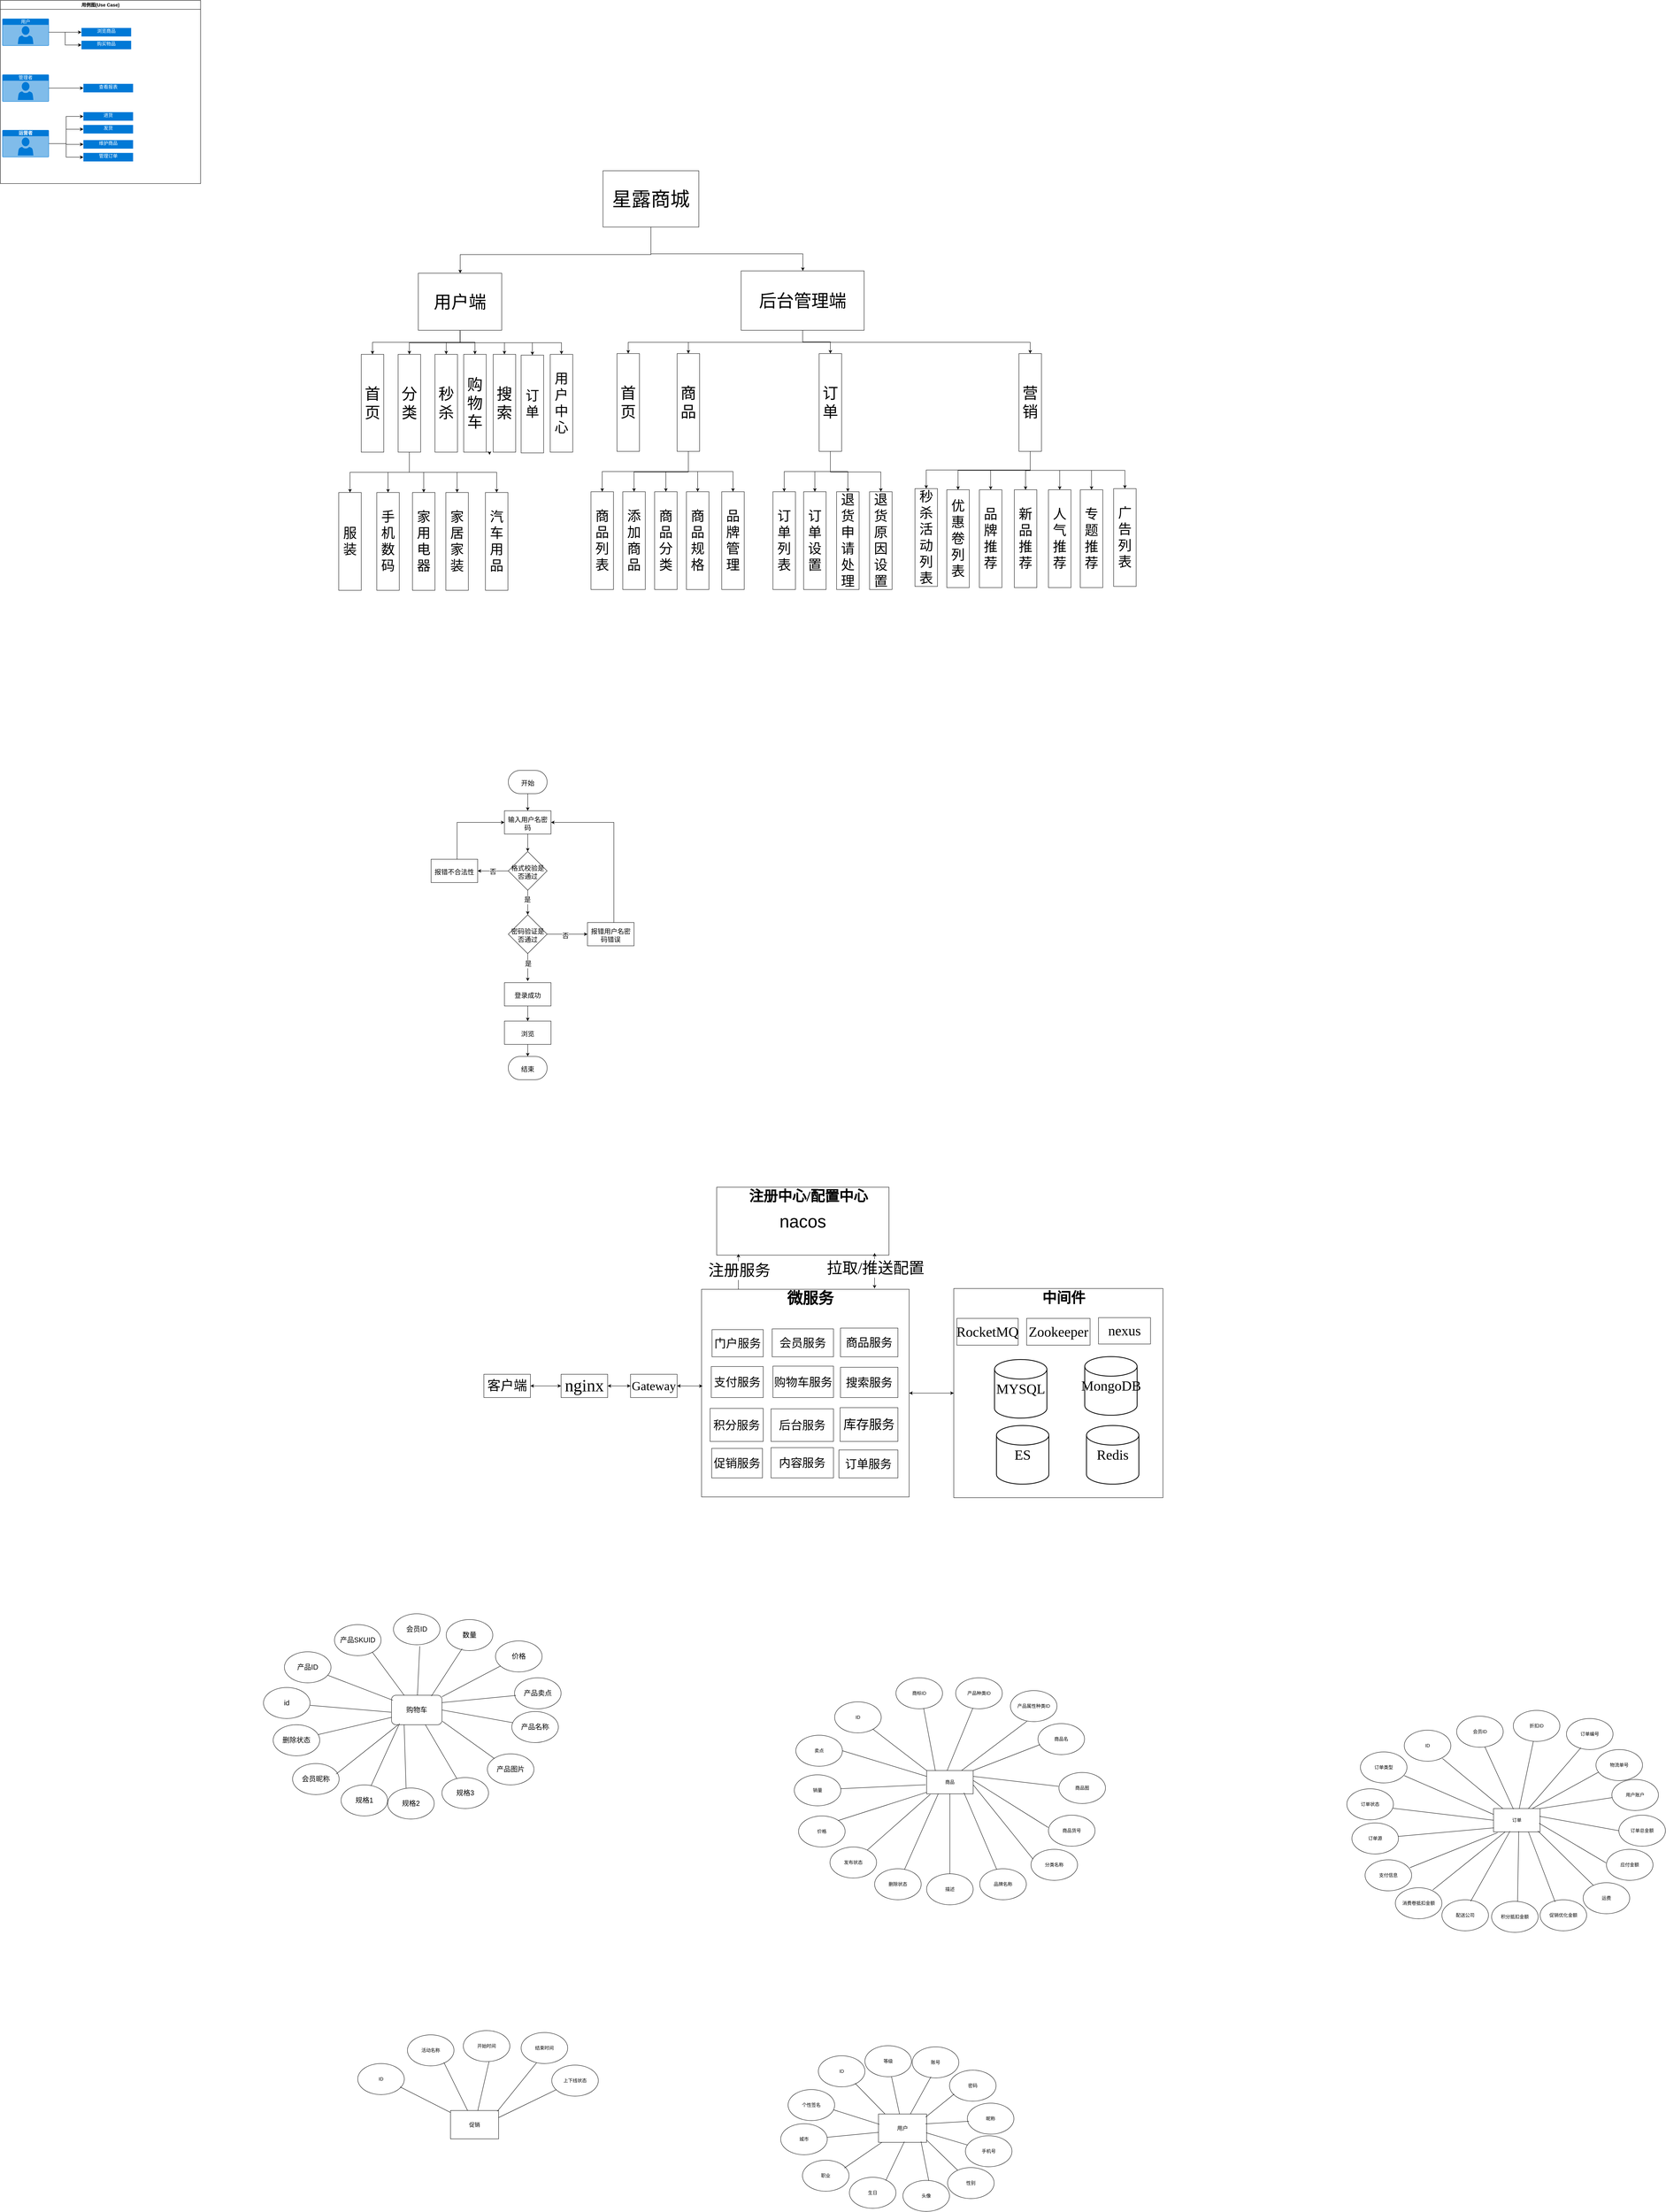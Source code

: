 <mxfile version="26.2.13">
  <diagram name="第 1 页" id="zI-GEJcVa0QLz6d-LR4Y">
    <mxGraphModel dx="2416" dy="954" grid="0" gridSize="10" guides="1" tooltips="1" connect="1" arrows="1" fold="1" page="0" pageScale="1" pageWidth="827" pageHeight="1169" math="0" shadow="0">
      <root>
        <mxCell id="0" />
        <mxCell id="1" parent="0" />
        <mxCell id="sWnjlbS8qjmlmMA9JyFx-139" value="" style="whiteSpace=wrap;html=1;aspect=fixed;fontFamily=宋体;fontSize=15;" parent="1" vertex="1">
          <mxGeometry x="1992" y="3487" width="539" height="539" as="geometry" />
        </mxCell>
        <mxCell id="sWnjlbS8qjmlmMA9JyFx-122" value="&lt;div style=&quot;line-height: 100%;&quot;&gt;&lt;br&gt;&lt;/div&gt;" style="whiteSpace=wrap;html=1;aspect=fixed;align=left;fontFamily=宋体;fontSize=18;" parent="1" vertex="1">
          <mxGeometry x="1342" y="3489" width="535" height="535" as="geometry" />
        </mxCell>
        <mxCell id="y7e35RRzxYH9MTJGS3jM-2" value="用例图(Use Case)" style="swimlane;whiteSpace=wrap;html=1;" parent="1" vertex="1">
          <mxGeometry x="-465" y="168" width="516" height="472" as="geometry" />
        </mxCell>
        <mxCell id="y7e35RRzxYH9MTJGS3jM-10" value="" style="edgeStyle=orthogonalEdgeStyle;rounded=0;orthogonalLoop=1;jettySize=auto;html=1;" parent="y7e35RRzxYH9MTJGS3jM-2" source="y7e35RRzxYH9MTJGS3jM-6" target="y7e35RRzxYH9MTJGS3jM-9" edge="1">
          <mxGeometry relative="1" as="geometry" />
        </mxCell>
        <mxCell id="y7e35RRzxYH9MTJGS3jM-14" style="edgeStyle=orthogonalEdgeStyle;rounded=0;orthogonalLoop=1;jettySize=auto;html=1;entryX=0;entryY=0.5;entryDx=0;entryDy=0;" parent="y7e35RRzxYH9MTJGS3jM-2" source="y7e35RRzxYH9MTJGS3jM-6" target="y7e35RRzxYH9MTJGS3jM-13" edge="1">
          <mxGeometry relative="1" as="geometry" />
        </mxCell>
        <mxCell id="y7e35RRzxYH9MTJGS3jM-6" value="用户" style="html=1;whiteSpace=wrap;strokeColor=none;fillColor=#0079D6;labelPosition=center;verticalLabelPosition=middle;verticalAlign=top;align=center;fontSize=12;outlineConnect=0;spacingTop=-6;fontColor=#FFFFFF;sketch=0;shape=mxgraph.sitemap.user;" parent="y7e35RRzxYH9MTJGS3jM-2" vertex="1">
          <mxGeometry x="5" y="47" width="120" height="70" as="geometry" />
        </mxCell>
        <mxCell id="y7e35RRzxYH9MTJGS3jM-16" style="edgeStyle=orthogonalEdgeStyle;rounded=0;orthogonalLoop=1;jettySize=auto;html=1;entryX=0;entryY=0.5;entryDx=0;entryDy=0;" parent="y7e35RRzxYH9MTJGS3jM-2" source="y7e35RRzxYH9MTJGS3jM-7" target="y7e35RRzxYH9MTJGS3jM-15" edge="1">
          <mxGeometry relative="1" as="geometry" />
        </mxCell>
        <mxCell id="y7e35RRzxYH9MTJGS3jM-7" value="管理者" style="html=1;whiteSpace=wrap;strokeColor=none;fillColor=#0079D6;labelPosition=center;verticalLabelPosition=middle;verticalAlign=top;align=center;fontSize=12;outlineConnect=0;spacingTop=-6;fontColor=#FFFFFF;sketch=0;shape=mxgraph.sitemap.user;" parent="y7e35RRzxYH9MTJGS3jM-2" vertex="1">
          <mxGeometry x="5" y="191" width="120" height="70" as="geometry" />
        </mxCell>
        <mxCell id="y7e35RRzxYH9MTJGS3jM-21" style="edgeStyle=orthogonalEdgeStyle;rounded=0;orthogonalLoop=1;jettySize=auto;html=1;entryX=0;entryY=0.5;entryDx=0;entryDy=0;" parent="y7e35RRzxYH9MTJGS3jM-2" source="y7e35RRzxYH9MTJGS3jM-8" target="y7e35RRzxYH9MTJGS3jM-17" edge="1">
          <mxGeometry relative="1" as="geometry" />
        </mxCell>
        <mxCell id="y7e35RRzxYH9MTJGS3jM-22" style="edgeStyle=orthogonalEdgeStyle;rounded=0;orthogonalLoop=1;jettySize=auto;html=1;" parent="y7e35RRzxYH9MTJGS3jM-2" source="y7e35RRzxYH9MTJGS3jM-8" target="y7e35RRzxYH9MTJGS3jM-18" edge="1">
          <mxGeometry relative="1" as="geometry" />
        </mxCell>
        <mxCell id="y7e35RRzxYH9MTJGS3jM-23" style="edgeStyle=orthogonalEdgeStyle;rounded=0;orthogonalLoop=1;jettySize=auto;html=1;entryX=0;entryY=0.5;entryDx=0;entryDy=0;" parent="y7e35RRzxYH9MTJGS3jM-2" source="y7e35RRzxYH9MTJGS3jM-8" target="y7e35RRzxYH9MTJGS3jM-19" edge="1">
          <mxGeometry relative="1" as="geometry" />
        </mxCell>
        <mxCell id="y7e35RRzxYH9MTJGS3jM-24" style="edgeStyle=orthogonalEdgeStyle;rounded=0;orthogonalLoop=1;jettySize=auto;html=1;entryX=0;entryY=0.5;entryDx=0;entryDy=0;" parent="y7e35RRzxYH9MTJGS3jM-2" source="y7e35RRzxYH9MTJGS3jM-8" target="y7e35RRzxYH9MTJGS3jM-20" edge="1">
          <mxGeometry relative="1" as="geometry" />
        </mxCell>
        <mxCell id="y7e35RRzxYH9MTJGS3jM-8" value="运营者" style="html=1;whiteSpace=wrap;strokeColor=none;fillColor=#0079D6;labelPosition=center;verticalLabelPosition=middle;verticalAlign=top;align=center;fontSize=12;outlineConnect=0;spacingTop=-6;fontColor=#FFFFFF;sketch=0;shape=mxgraph.sitemap.user;fontStyle=1" parent="y7e35RRzxYH9MTJGS3jM-2" vertex="1">
          <mxGeometry x="5" y="334" width="120" height="70" as="geometry" />
        </mxCell>
        <mxCell id="y7e35RRzxYH9MTJGS3jM-9" value="浏览商品" style="whiteSpace=wrap;html=1;verticalAlign=top;fillColor=#0079D6;strokeColor=none;fontColor=#FFFFFF;spacingTop=-6;sketch=0;" parent="y7e35RRzxYH9MTJGS3jM-2" vertex="1">
          <mxGeometry x="209" y="71" width="128" height="22" as="geometry" />
        </mxCell>
        <mxCell id="y7e35RRzxYH9MTJGS3jM-13" value="购买物品" style="whiteSpace=wrap;html=1;verticalAlign=top;fillColor=#0079D6;strokeColor=none;fontColor=#FFFFFF;spacingTop=-6;sketch=0;" parent="y7e35RRzxYH9MTJGS3jM-2" vertex="1">
          <mxGeometry x="209" y="104" width="128" height="22" as="geometry" />
        </mxCell>
        <mxCell id="y7e35RRzxYH9MTJGS3jM-15" value="查看报表" style="whiteSpace=wrap;html=1;verticalAlign=top;fillColor=#0079D6;strokeColor=none;fontColor=#FFFFFF;spacingTop=-6;sketch=0;" parent="y7e35RRzxYH9MTJGS3jM-2" vertex="1">
          <mxGeometry x="214" y="215" width="128" height="22" as="geometry" />
        </mxCell>
        <mxCell id="y7e35RRzxYH9MTJGS3jM-17" value="进货" style="whiteSpace=wrap;html=1;verticalAlign=top;fillColor=#0079D6;strokeColor=none;fontColor=#FFFFFF;spacingTop=-6;sketch=0;" parent="y7e35RRzxYH9MTJGS3jM-2" vertex="1">
          <mxGeometry x="214" y="288" width="128" height="22" as="geometry" />
        </mxCell>
        <mxCell id="y7e35RRzxYH9MTJGS3jM-18" value="发货" style="whiteSpace=wrap;html=1;verticalAlign=top;fillColor=#0079D6;strokeColor=none;fontColor=#FFFFFF;spacingTop=-6;sketch=0;" parent="y7e35RRzxYH9MTJGS3jM-2" vertex="1">
          <mxGeometry x="214" y="321" width="128" height="22" as="geometry" />
        </mxCell>
        <mxCell id="y7e35RRzxYH9MTJGS3jM-19" value="维护商品" style="whiteSpace=wrap;html=1;verticalAlign=top;fillColor=#0079D6;strokeColor=none;fontColor=#FFFFFF;spacingTop=-6;sketch=0;" parent="y7e35RRzxYH9MTJGS3jM-2" vertex="1">
          <mxGeometry x="214" y="360" width="128" height="22" as="geometry" />
        </mxCell>
        <mxCell id="y7e35RRzxYH9MTJGS3jM-20" value="管理订单" style="whiteSpace=wrap;html=1;verticalAlign=top;fillColor=#0079D6;strokeColor=none;fontColor=#FFFFFF;spacingTop=-6;sketch=0;" parent="y7e35RRzxYH9MTJGS3jM-2" vertex="1">
          <mxGeometry x="214" y="393" width="128" height="22" as="geometry" />
        </mxCell>
        <mxCell id="hcImnVjKcQZzbwt4MmkP-7" style="edgeStyle=orthogonalEdgeStyle;rounded=0;orthogonalLoop=1;jettySize=auto;html=1;" parent="1" source="sWnjlbS8qjmlmMA9JyFx-1" target="sWnjlbS8qjmlmMA9JyFx-2" edge="1">
          <mxGeometry relative="1" as="geometry">
            <Array as="points">
              <mxPoint x="1212" y="823" />
              <mxPoint x="720" y="823" />
            </Array>
          </mxGeometry>
        </mxCell>
        <mxCell id="UaNQIwwVvp3sxHOzKASK-5" style="edgeStyle=orthogonalEdgeStyle;rounded=0;orthogonalLoop=1;jettySize=auto;html=1;" parent="1" source="sWnjlbS8qjmlmMA9JyFx-1" target="sWnjlbS8qjmlmMA9JyFx-3" edge="1">
          <mxGeometry relative="1" as="geometry">
            <Array as="points">
              <mxPoint x="1212" y="821" />
              <mxPoint x="1603" y="821" />
            </Array>
          </mxGeometry>
        </mxCell>
        <mxCell id="sWnjlbS8qjmlmMA9JyFx-1" value="&lt;font&gt;&lt;span&gt;星露商城&lt;/span&gt;&lt;/font&gt;" style="rounded=0;whiteSpace=wrap;html=1;fontSize=50;flipH=0;fontFamily=宋体;fontStyle=0" parent="1" vertex="1">
          <mxGeometry x="1088" y="607" width="247" height="145" as="geometry" />
        </mxCell>
        <mxCell id="sWnjlbS8qjmlmMA9JyFx-86" style="edgeStyle=orthogonalEdgeStyle;rounded=0;orthogonalLoop=1;jettySize=auto;html=1;fontFamily=宋体;fontSize=17;textDirection=ltr;spacing=2;spacingRight=0;spacingBottom=0;spacingLeft=0;spacingTop=8;fontStyle=0" parent="1" source="sWnjlbS8qjmlmMA9JyFx-82" target="sWnjlbS8qjmlmMA9JyFx-83" edge="1">
          <mxGeometry relative="1" as="geometry" />
        </mxCell>
        <mxCell id="sWnjlbS8qjmlmMA9JyFx-82" value="输入用户名密码" style="rounded=0;whiteSpace=wrap;html=1;fontFamily=宋体;fontSize=17;textDirection=ltr;spacing=2;spacingRight=0;spacingBottom=0;spacingLeft=0;spacingTop=8;fontStyle=0;strokeWidth=1;" parent="1" vertex="1">
          <mxGeometry x="834" y="2256" width="120" height="60" as="geometry" />
        </mxCell>
        <mxCell id="sWnjlbS8qjmlmMA9JyFx-102" style="edgeStyle=orthogonalEdgeStyle;rounded=0;orthogonalLoop=1;jettySize=auto;html=1;fontFamily=宋体;fontSize=17;textDirection=ltr;spacing=2;spacingRight=0;spacingBottom=0;spacingLeft=0;spacingTop=8;fontStyle=0" parent="1" source="sWnjlbS8qjmlmMA9JyFx-83" target="sWnjlbS8qjmlmMA9JyFx-99" edge="1">
          <mxGeometry relative="1" as="geometry" />
        </mxCell>
        <mxCell id="sWnjlbS8qjmlmMA9JyFx-105" value="否" style="edgeLabel;html=1;align=center;verticalAlign=middle;resizable=0;points=[];fontFamily=宋体;fontSize=17;textDirection=ltr;spacing=2;spacingRight=0;spacingBottom=0;spacingLeft=0;spacingTop=8;fontStyle=0" parent="sWnjlbS8qjmlmMA9JyFx-102" vertex="1" connectable="0">
          <mxGeometry x="0.013" y="-1" relative="1" as="geometry">
            <mxPoint as="offset" />
          </mxGeometry>
        </mxCell>
        <mxCell id="sWnjlbS8qjmlmMA9JyFx-83" value="&lt;font&gt;格式校验是否通过&lt;/font&gt;" style="strokeWidth=1;html=1;shape=mxgraph.flowchart.decision;whiteSpace=wrap;fontFamily=宋体;fontSize=17;textDirection=ltr;spacing=2;spacingRight=0;spacingBottom=0;spacingLeft=0;spacingTop=8;fontStyle=0" parent="1" vertex="1">
          <mxGeometry x="844" y="2361" width="100" height="100" as="geometry" />
        </mxCell>
        <mxCell id="sWnjlbS8qjmlmMA9JyFx-93" style="edgeStyle=orthogonalEdgeStyle;rounded=0;orthogonalLoop=1;jettySize=auto;html=1;fontFamily=宋体;fontSize=17;textDirection=ltr;spacing=2;spacingRight=0;spacingBottom=0;spacingLeft=0;spacingTop=8;fontStyle=0" parent="1" source="sWnjlbS8qjmlmMA9JyFx-84" edge="1">
          <mxGeometry relative="1" as="geometry">
            <mxPoint x="894" y="2695.146" as="targetPoint" />
          </mxGeometry>
        </mxCell>
        <mxCell id="sWnjlbS8qjmlmMA9JyFx-108" value="是" style="edgeLabel;html=1;align=center;verticalAlign=middle;resizable=0;points=[];fontFamily=宋体;fontSize=17;textDirection=ltr;spacing=2;spacingRight=0;spacingBottom=0;spacingLeft=0;spacingTop=8;fontStyle=0" parent="sWnjlbS8qjmlmMA9JyFx-93" vertex="1" connectable="0">
          <mxGeometry x="-0.378" y="1" relative="1" as="geometry">
            <mxPoint as="offset" />
          </mxGeometry>
        </mxCell>
        <mxCell id="sWnjlbS8qjmlmMA9JyFx-106" style="edgeStyle=orthogonalEdgeStyle;rounded=0;orthogonalLoop=1;jettySize=auto;html=1;entryX=0;entryY=0.5;entryDx=0;entryDy=0;fontFamily=宋体;fontSize=17;textDirection=ltr;spacing=2;spacingRight=0;spacingBottom=0;spacingLeft=0;spacingTop=8;fontStyle=0" parent="1" source="sWnjlbS8qjmlmMA9JyFx-84" target="sWnjlbS8qjmlmMA9JyFx-98" edge="1">
          <mxGeometry relative="1" as="geometry" />
        </mxCell>
        <mxCell id="sWnjlbS8qjmlmMA9JyFx-107" value="否" style="edgeLabel;html=1;align=center;verticalAlign=middle;resizable=0;points=[];fontFamily=宋体;fontSize=17;textDirection=ltr;spacing=2;spacingRight=0;spacingBottom=0;spacingLeft=0;spacingTop=8;fontStyle=0" parent="sWnjlbS8qjmlmMA9JyFx-106" vertex="1" connectable="0">
          <mxGeometry x="-0.097" y="-1" relative="1" as="geometry">
            <mxPoint as="offset" />
          </mxGeometry>
        </mxCell>
        <mxCell id="sWnjlbS8qjmlmMA9JyFx-84" value="&lt;font&gt;密码验证是否通过&lt;/font&gt;" style="strokeWidth=1;html=1;shape=mxgraph.flowchart.decision;whiteSpace=wrap;fontFamily=宋体;fontSize=17;textDirection=ltr;spacing=2;spacingRight=0;spacingBottom=0;spacingLeft=0;spacingTop=8;fontStyle=0" parent="1" vertex="1">
          <mxGeometry x="844" y="2524" width="100" height="100" as="geometry" />
        </mxCell>
        <mxCell id="sWnjlbS8qjmlmMA9JyFx-91" style="edgeStyle=orthogonalEdgeStyle;rounded=0;orthogonalLoop=1;jettySize=auto;html=1;entryX=0.5;entryY=0;entryDx=0;entryDy=0;entryPerimeter=0;fontFamily=宋体;fontSize=17;textDirection=ltr;spacing=2;spacingRight=0;spacingBottom=0;spacingLeft=0;spacingTop=8;fontStyle=0" parent="1" source="sWnjlbS8qjmlmMA9JyFx-83" target="sWnjlbS8qjmlmMA9JyFx-84" edge="1">
          <mxGeometry relative="1" as="geometry" />
        </mxCell>
        <mxCell id="sWnjlbS8qjmlmMA9JyFx-92" value="是" style="edgeLabel;html=1;align=center;verticalAlign=middle;resizable=0;points=[];fontFamily=宋体;fontSize=17;textDirection=ltr;spacing=2;spacingRight=0;spacingBottom=0;spacingLeft=0;spacingTop=8;fontStyle=0" parent="sWnjlbS8qjmlmMA9JyFx-91" vertex="1" connectable="0">
          <mxGeometry x="-0.334" y="-1" relative="1" as="geometry">
            <mxPoint as="offset" />
          </mxGeometry>
        </mxCell>
        <mxCell id="sWnjlbS8qjmlmMA9JyFx-110" value="" style="edgeStyle=orthogonalEdgeStyle;rounded=0;orthogonalLoop=1;jettySize=auto;html=1;fontFamily=宋体;fontSize=17;textDirection=ltr;spacing=2;spacingRight=0;spacingBottom=0;spacingLeft=0;spacingTop=8;fontStyle=0" parent="1" source="sWnjlbS8qjmlmMA9JyFx-94" target="sWnjlbS8qjmlmMA9JyFx-109" edge="1">
          <mxGeometry relative="1" as="geometry" />
        </mxCell>
        <mxCell id="sWnjlbS8qjmlmMA9JyFx-94" value="登录成功" style="rounded=0;whiteSpace=wrap;html=1;fontFamily=宋体;fontSize=17;textDirection=ltr;spacing=2;spacingRight=0;spacingBottom=0;spacingLeft=0;spacingTop=8;fontStyle=0" parent="1" vertex="1">
          <mxGeometry x="834" y="2699" width="120" height="60" as="geometry" />
        </mxCell>
        <mxCell id="sWnjlbS8qjmlmMA9JyFx-103" style="edgeStyle=orthogonalEdgeStyle;rounded=0;orthogonalLoop=1;jettySize=auto;html=1;entryX=1;entryY=0.5;entryDx=0;entryDy=0;fontFamily=宋体;fontSize=17;textDirection=ltr;spacing=2;spacingRight=0;spacingBottom=0;spacingLeft=0;spacingTop=8;fontStyle=0" parent="1" source="sWnjlbS8qjmlmMA9JyFx-98" target="sWnjlbS8qjmlmMA9JyFx-82" edge="1">
          <mxGeometry relative="1" as="geometry">
            <Array as="points">
              <mxPoint x="1116" y="2286" />
            </Array>
          </mxGeometry>
        </mxCell>
        <mxCell id="sWnjlbS8qjmlmMA9JyFx-98" value="报错用户名密码错误" style="rounded=0;whiteSpace=wrap;html=1;fontFamily=宋体;fontSize=17;textDirection=ltr;spacing=2;spacingRight=0;spacingBottom=0;spacingLeft=0;spacingTop=8;fontStyle=0" parent="1" vertex="1">
          <mxGeometry x="1048" y="2544" width="120" height="60" as="geometry" />
        </mxCell>
        <mxCell id="sWnjlbS8qjmlmMA9JyFx-104" style="edgeStyle=orthogonalEdgeStyle;rounded=0;orthogonalLoop=1;jettySize=auto;html=1;entryX=0;entryY=0.5;entryDx=0;entryDy=0;fontFamily=宋体;fontSize=17;textDirection=ltr;spacing=2;spacingRight=0;spacingBottom=0;spacingLeft=0;spacingTop=8;fontStyle=0" parent="1" source="sWnjlbS8qjmlmMA9JyFx-99" target="sWnjlbS8qjmlmMA9JyFx-82" edge="1">
          <mxGeometry relative="1" as="geometry">
            <Array as="points">
              <mxPoint x="712" y="2286" />
            </Array>
          </mxGeometry>
        </mxCell>
        <mxCell id="sWnjlbS8qjmlmMA9JyFx-99" value="报错不合法性" style="rounded=0;whiteSpace=wrap;html=1;fontFamily=宋体;fontSize=17;textDirection=ltr;spacing=2;spacingRight=0;spacingBottom=0;spacingLeft=0;spacingTop=8;fontStyle=0" parent="1" vertex="1">
          <mxGeometry x="645" y="2381" width="120" height="60" as="geometry" />
        </mxCell>
        <mxCell id="sWnjlbS8qjmlmMA9JyFx-112" value="" style="edgeStyle=orthogonalEdgeStyle;rounded=0;orthogonalLoop=1;jettySize=auto;html=1;fontFamily=宋体;fontSize=17;textDirection=ltr;spacing=2;spacingRight=0;spacingBottom=0;spacingLeft=0;spacingTop=8;fontStyle=0" parent="1" source="sWnjlbS8qjmlmMA9JyFx-109" edge="1">
          <mxGeometry relative="1" as="geometry">
            <mxPoint x="894.034" y="2889.0" as="targetPoint" />
          </mxGeometry>
        </mxCell>
        <mxCell id="sWnjlbS8qjmlmMA9JyFx-109" value="浏览" style="rounded=0;whiteSpace=wrap;html=1;fontFamily=宋体;fontSize=17;textDirection=ltr;spacing=2;spacingRight=0;spacingBottom=0;spacingLeft=0;spacingTop=8;fontStyle=0" parent="1" vertex="1">
          <mxGeometry x="834" y="2798" width="120" height="60" as="geometry" />
        </mxCell>
        <mxCell id="sWnjlbS8qjmlmMA9JyFx-116" value="客户端" style="rounded=0;whiteSpace=wrap;html=1;fontFamily=宋体;fontSize=34;" parent="1" vertex="1">
          <mxGeometry x="781" y="3708" width="120" height="60" as="geometry" />
        </mxCell>
        <mxCell id="sWnjlbS8qjmlmMA9JyFx-117" value="nginx" style="rounded=0;whiteSpace=wrap;html=1;fontFamily=宋体;fontSize=44;" parent="1" vertex="1">
          <mxGeometry x="980" y="3708" width="120" height="60" as="geometry" />
        </mxCell>
        <mxCell id="sWnjlbS8qjmlmMA9JyFx-118" value="门户服务" style="rounded=0;whiteSpace=wrap;html=1;fontFamily=宋体;fontSize=30;" parent="1" vertex="1">
          <mxGeometry x="1369" y="3593" width="132" height="70" as="geometry" />
        </mxCell>
        <mxCell id="sWnjlbS8qjmlmMA9JyFx-119" value="Gateway" style="rounded=0;whiteSpace=wrap;html=1;fontFamily=宋体;fontSize=32;" parent="1" vertex="1">
          <mxGeometry x="1159" y="3708" width="120" height="60" as="geometry" />
        </mxCell>
        <mxCell id="sWnjlbS8qjmlmMA9JyFx-120" value="支付服务" style="rounded=0;whiteSpace=wrap;html=1;fontFamily=宋体;fontSize=30;" parent="1" vertex="1">
          <mxGeometry x="1367" y="3688" width="134" height="80" as="geometry" />
        </mxCell>
        <mxCell id="sWnjlbS8qjmlmMA9JyFx-123" value="&lt;font&gt;微服务&lt;/font&gt;" style="text;strokeColor=none;fillColor=none;html=1;fontSize=40;fontStyle=1;verticalAlign=middle;align=center;fontFamily=宋体;" parent="1" vertex="1">
          <mxGeometry x="1572" y="3492" width="100" height="40" as="geometry" />
        </mxCell>
        <mxCell id="sWnjlbS8qjmlmMA9JyFx-125" value="积分服务" style="rounded=0;whiteSpace=wrap;html=1;fontFamily=宋体;fontSize=30;" parent="1" vertex="1">
          <mxGeometry x="1364" y="3796" width="137" height="85" as="geometry" />
        </mxCell>
        <mxCell id="sWnjlbS8qjmlmMA9JyFx-126" value="会员服务" style="rounded=0;whiteSpace=wrap;html=1;fontFamily=宋体;fontSize=30;" parent="1" vertex="1">
          <mxGeometry x="1524" y="3591" width="158" height="72" as="geometry" />
        </mxCell>
        <mxCell id="sWnjlbS8qjmlmMA9JyFx-127" value="购物车服务" style="rounded=0;whiteSpace=wrap;html=1;fontFamily=宋体;fontSize=30;" parent="1" vertex="1">
          <mxGeometry x="1526" y="3687" width="156" height="81" as="geometry" />
        </mxCell>
        <mxCell id="sWnjlbS8qjmlmMA9JyFx-128" value="后台服务" style="rounded=0;whiteSpace=wrap;html=1;fontFamily=宋体;fontSize=30;" parent="1" vertex="1">
          <mxGeometry x="1521" y="3797" width="161" height="84" as="geometry" />
        </mxCell>
        <mxCell id="sWnjlbS8qjmlmMA9JyFx-129" value="商品服务" style="rounded=0;whiteSpace=wrap;html=1;fontFamily=宋体;fontSize=30;" parent="1" vertex="1">
          <mxGeometry x="1700" y="3589" width="148" height="74" as="geometry" />
        </mxCell>
        <mxCell id="sWnjlbS8qjmlmMA9JyFx-130" value="搜索服务" style="rounded=0;whiteSpace=wrap;html=1;fontFamily=宋体;fontSize=30;" parent="1" vertex="1">
          <mxGeometry x="1700" y="3690" width="148" height="78" as="geometry" />
        </mxCell>
        <mxCell id="sWnjlbS8qjmlmMA9JyFx-131" value="库存服务" style="rounded=0;whiteSpace=wrap;html=1;fontFamily=宋体;fontSize=33;" parent="1" vertex="1">
          <mxGeometry x="1699" y="3794" width="149" height="87" as="geometry" />
        </mxCell>
        <mxCell id="sWnjlbS8qjmlmMA9JyFx-132" value="促销服务" style="rounded=0;whiteSpace=wrap;html=1;fontFamily=宋体;fontSize=30;" parent="1" vertex="1">
          <mxGeometry x="1368" y="3899" width="131" height="76" as="geometry" />
        </mxCell>
        <mxCell id="sWnjlbS8qjmlmMA9JyFx-133" value="内容服务" style="rounded=0;whiteSpace=wrap;html=1;fontFamily=宋体;fontSize=30;" parent="1" vertex="1">
          <mxGeometry x="1521" y="3897" width="161" height="78" as="geometry" />
        </mxCell>
        <mxCell id="sWnjlbS8qjmlmMA9JyFx-134" value="订单服务" style="rounded=0;whiteSpace=wrap;html=1;fontFamily=宋体;fontSize=30;" parent="1" vertex="1">
          <mxGeometry x="1696" y="3903" width="152" height="72" as="geometry" />
        </mxCell>
        <mxCell id="sWnjlbS8qjmlmMA9JyFx-138" value="MYSQL" style="strokeWidth=2;html=1;shape=mxgraph.flowchart.database;whiteSpace=wrap;fontFamily=宋体;fontSize=36;" parent="1" vertex="1">
          <mxGeometry x="2097" y="3670" width="135" height="151" as="geometry" />
        </mxCell>
        <mxCell id="sWnjlbS8qjmlmMA9JyFx-140" value="中间件" style="text;strokeColor=none;fillColor=none;html=1;fontSize=37;fontStyle=1;verticalAlign=middle;align=center;fontFamily=宋体;" parent="1" vertex="1">
          <mxGeometry x="2225" y="3492" width="100" height="40" as="geometry" />
        </mxCell>
        <mxCell id="sWnjlbS8qjmlmMA9JyFx-141" value="&lt;font style=&quot;font-size: 45px;&quot;&gt;nacos&lt;/font&gt;" style="rounded=0;whiteSpace=wrap;html=1;" parent="1" vertex="1">
          <mxGeometry x="1381" y="3226" width="444" height="175" as="geometry" />
        </mxCell>
        <mxCell id="sWnjlbS8qjmlmMA9JyFx-142" value="注册中心/配置中心" style="text;html=1;fontSize=37;fontStyle=1;verticalAlign=middle;align=center;fontFamily=宋体;" parent="1" vertex="1">
          <mxGeometry x="1455" y="3226" width="323" height="47" as="geometry" />
        </mxCell>
        <mxCell id="sWnjlbS8qjmlmMA9JyFx-145" style="edgeStyle=orthogonalEdgeStyle;rounded=0;orthogonalLoop=1;jettySize=auto;html=1;entryX=0.365;entryY=0.982;entryDx=0;entryDy=0;entryPerimeter=0;" parent="1" edge="1">
          <mxGeometry relative="1" as="geometry">
            <Array as="points">
              <mxPoint x="1436.94" y="3466" />
              <mxPoint x="1436.94" y="3466" />
            </Array>
            <mxPoint x="1436.999" y="3489" as="sourcePoint" />
            <mxPoint x="1437" y="3397.85" as="targetPoint" />
          </mxGeometry>
        </mxCell>
        <mxCell id="sWnjlbS8qjmlmMA9JyFx-150" value="注册服务" style="edgeLabel;html=1;align=center;verticalAlign=middle;resizable=0;points=[];fontFamily=宋体;fontSize=40;" parent="sWnjlbS8qjmlmMA9JyFx-145" vertex="1" connectable="0">
          <mxGeometry x="0.078" y="-2" relative="1" as="geometry">
            <mxPoint as="offset" />
          </mxGeometry>
        </mxCell>
        <mxCell id="sWnjlbS8qjmlmMA9JyFx-148" value="" style="endArrow=classic;startArrow=classic;html=1;rounded=0;entryX=0.544;entryY=1.001;entryDx=0;entryDy=0;entryPerimeter=0;exitX=0.524;exitY=0.007;exitDx=0;exitDy=0;exitPerimeter=0;" parent="1" edge="1">
          <mxGeometry width="50" height="50" relative="1" as="geometry">
            <mxPoint x="1787.82" y="3486.995" as="sourcePoint" />
            <mxPoint x="1788.016" y="3395.425" as="targetPoint" />
          </mxGeometry>
        </mxCell>
        <mxCell id="sWnjlbS8qjmlmMA9JyFx-149" value="拉取/推送配置" style="edgeLabel;html=1;align=center;verticalAlign=middle;resizable=0;points=[];fontFamily=宋体;fontSize=40;" parent="sWnjlbS8qjmlmMA9JyFx-148" vertex="1" connectable="0">
          <mxGeometry x="0.012" relative="1" as="geometry">
            <mxPoint x="2" y="-7" as="offset" />
          </mxGeometry>
        </mxCell>
        <mxCell id="sWnjlbS8qjmlmMA9JyFx-152" value="RocketMQ" style="rounded=0;whiteSpace=wrap;html=1;fontFamily=宋体;fontSize=36;" parent="1" vertex="1">
          <mxGeometry x="2000" y="3564" width="158" height="69" as="geometry" />
        </mxCell>
        <mxCell id="sWnjlbS8qjmlmMA9JyFx-154" value="ES" style="strokeWidth=2;html=1;shape=mxgraph.flowchart.database;whiteSpace=wrap;fontFamily=宋体;fontSize=36;" parent="1" vertex="1">
          <mxGeometry x="2102" y="3840" width="135" height="151" as="geometry" />
        </mxCell>
        <mxCell id="sWnjlbS8qjmlmMA9JyFx-157" value="MongoDB" style="strokeWidth=2;html=1;shape=mxgraph.flowchart.database;whiteSpace=wrap;fontFamily=宋体;fontSize=36;" parent="1" vertex="1">
          <mxGeometry x="2329.5" y="3662.5" width="135" height="151" as="geometry" />
        </mxCell>
        <mxCell id="sWnjlbS8qjmlmMA9JyFx-158" value="Redis" style="strokeWidth=2;html=1;shape=mxgraph.flowchart.database;whiteSpace=wrap;fontFamily=宋体;fontSize=36;" parent="1" vertex="1">
          <mxGeometry x="2334" y="3840" width="135" height="151" as="geometry" />
        </mxCell>
        <mxCell id="sWnjlbS8qjmlmMA9JyFx-159" value="Zookeeper" style="rounded=0;whiteSpace=wrap;html=1;fontFamily=宋体;fontSize=36;" parent="1" vertex="1">
          <mxGeometry x="2179.75" y="3564" width="163.5" height="69" as="geometry" />
        </mxCell>
        <mxCell id="sWnjlbS8qjmlmMA9JyFx-160" value="nexus" style="rounded=0;whiteSpace=wrap;html=1;fontFamily=宋体;fontSize=36;" parent="1" vertex="1">
          <mxGeometry x="2365" y="3562" width="134" height="68" as="geometry" />
        </mxCell>
        <mxCell id="sWnjlbS8qjmlmMA9JyFx-161" value="" style="endArrow=classic;startArrow=classic;html=1;rounded=0;exitX=1;exitY=0.5;exitDx=0;exitDy=0;entryX=0;entryY=0.5;entryDx=0;entryDy=0;fontFamily=宋体;fontSize=15;" parent="1" source="sWnjlbS8qjmlmMA9JyFx-116" target="sWnjlbS8qjmlmMA9JyFx-117" edge="1">
          <mxGeometry width="50" height="50" relative="1" as="geometry">
            <mxPoint x="1029" y="3873" as="sourcePoint" />
            <mxPoint x="976" y="3733" as="targetPoint" />
            <Array as="points" />
          </mxGeometry>
        </mxCell>
        <mxCell id="sWnjlbS8qjmlmMA9JyFx-163" value="" style="endArrow=classic;startArrow=classic;html=1;rounded=0;exitX=1;exitY=0.5;exitDx=0;exitDy=0;fontFamily=宋体;fontSize=15;" parent="1" source="sWnjlbS8qjmlmMA9JyFx-117" target="sWnjlbS8qjmlmMA9JyFx-119" edge="1">
          <mxGeometry width="50" height="50" relative="1" as="geometry">
            <mxPoint x="1194" y="3714" as="sourcePoint" />
            <mxPoint x="1244" y="3664" as="targetPoint" />
          </mxGeometry>
        </mxCell>
        <mxCell id="sWnjlbS8qjmlmMA9JyFx-164" value="" style="endArrow=classic;startArrow=classic;html=1;rounded=0;entryX=0.005;entryY=0.466;entryDx=0;entryDy=0;entryPerimeter=0;exitX=1;exitY=0.5;exitDx=0;exitDy=0;fontFamily=宋体;fontSize=15;" parent="1" source="sWnjlbS8qjmlmMA9JyFx-119" target="sWnjlbS8qjmlmMA9JyFx-122" edge="1">
          <mxGeometry width="50" height="50" relative="1" as="geometry">
            <mxPoint x="1194" y="3714" as="sourcePoint" />
            <mxPoint x="1244" y="3664" as="targetPoint" />
          </mxGeometry>
        </mxCell>
        <mxCell id="sWnjlbS8qjmlmMA9JyFx-165" value="" style="endArrow=classic;startArrow=classic;html=1;rounded=0;exitX=1;exitY=0.5;exitDx=0;exitDy=0;entryX=0;entryY=0.5;entryDx=0;entryDy=0;fontFamily=宋体;fontSize=15;" parent="1" source="sWnjlbS8qjmlmMA9JyFx-122" target="sWnjlbS8qjmlmMA9JyFx-139" edge="1">
          <mxGeometry width="50" height="50" relative="1" as="geometry">
            <mxPoint x="1960" y="3706" as="sourcePoint" />
            <mxPoint x="2010" y="3656" as="targetPoint" />
          </mxGeometry>
        </mxCell>
        <mxCell id="sWnjlbS8qjmlmMA9JyFx-176" value="&lt;font style=&quot;font-size: 18px;&quot;&gt;id&lt;/font&gt;" style="ellipse;whiteSpace=wrap;html=1;" parent="1" vertex="1">
          <mxGeometry x="213" y="4515" width="120" height="80" as="geometry" />
        </mxCell>
        <mxCell id="sWnjlbS8qjmlmMA9JyFx-177" value="&lt;font style=&quot;font-size: 18px;&quot;&gt;购物车&lt;/font&gt;" style="rounded=1;whiteSpace=wrap;html=1;" parent="1" vertex="1">
          <mxGeometry x="543" y="4535" width="130" height="76" as="geometry" />
        </mxCell>
        <mxCell id="sWnjlbS8qjmlmMA9JyFx-178" value="&lt;span style=&quot;font-size: 18px;&quot;&gt;产品ID&lt;/span&gt;" style="ellipse;whiteSpace=wrap;html=1;" parent="1" vertex="1">
          <mxGeometry x="267" y="4423" width="120" height="80" as="geometry" />
        </mxCell>
        <mxCell id="sWnjlbS8qjmlmMA9JyFx-179" value="&lt;span style=&quot;font-size: 18px;&quot;&gt;产品SKUID&lt;/span&gt;" style="ellipse;whiteSpace=wrap;html=1;" parent="1" vertex="1">
          <mxGeometry x="396" y="4353" width="120" height="80" as="geometry" />
        </mxCell>
        <mxCell id="sWnjlbS8qjmlmMA9JyFx-180" value="&lt;span style=&quot;font-size: 18px;&quot;&gt;会员ID&lt;/span&gt;" style="ellipse;whiteSpace=wrap;html=1;" parent="1" vertex="1">
          <mxGeometry x="548" y="4325" width="120" height="80" as="geometry" />
        </mxCell>
        <mxCell id="sWnjlbS8qjmlmMA9JyFx-181" value="&lt;span style=&quot;font-size: 18px;&quot;&gt;数量&lt;/span&gt;" style="ellipse;whiteSpace=wrap;html=1;" parent="1" vertex="1">
          <mxGeometry x="684" y="4340" width="120" height="80" as="geometry" />
        </mxCell>
        <mxCell id="sWnjlbS8qjmlmMA9JyFx-182" value="&lt;span style=&quot;font-size: 18px;&quot;&gt;价格&lt;/span&gt;" style="ellipse;whiteSpace=wrap;html=1;" parent="1" vertex="1">
          <mxGeometry x="811" y="4395" width="120" height="80" as="geometry" />
        </mxCell>
        <mxCell id="sWnjlbS8qjmlmMA9JyFx-184" value="&lt;span style=&quot;font-size: 18px;&quot;&gt;规格1&lt;/span&gt;" style="ellipse;whiteSpace=wrap;html=1;" parent="1" vertex="1">
          <mxGeometry x="413" y="4766" width="120" height="80" as="geometry" />
        </mxCell>
        <mxCell id="sWnjlbS8qjmlmMA9JyFx-185" value="&lt;span style=&quot;font-size: 18px;&quot;&gt;规格2&lt;/span&gt;" style="ellipse;whiteSpace=wrap;html=1;" parent="1" vertex="1">
          <mxGeometry x="533" y="4774" width="120" height="80" as="geometry" />
        </mxCell>
        <mxCell id="sWnjlbS8qjmlmMA9JyFx-186" value="&lt;span style=&quot;font-size: 18px;&quot;&gt;产品图片&lt;/span&gt;" style="ellipse;whiteSpace=wrap;html=1;" parent="1" vertex="1">
          <mxGeometry x="790" y="4686" width="120" height="80" as="geometry" />
        </mxCell>
        <mxCell id="sWnjlbS8qjmlmMA9JyFx-187" value="&lt;span style=&quot;font-size: 18px;&quot;&gt;产品名称&lt;/span&gt;" style="ellipse;whiteSpace=wrap;html=1;" parent="1" vertex="1">
          <mxGeometry x="853" y="4577" width="120" height="80" as="geometry" />
        </mxCell>
        <mxCell id="sWnjlbS8qjmlmMA9JyFx-188" value="&lt;span style=&quot;font-size: 18px;&quot;&gt;产品卖点&lt;/span&gt;" style="ellipse;whiteSpace=wrap;html=1;" parent="1" vertex="1">
          <mxGeometry x="860" y="4490" width="120" height="80" as="geometry" />
        </mxCell>
        <mxCell id="sWnjlbS8qjmlmMA9JyFx-189" value="&lt;span style=&quot;font-size: 18px;&quot;&gt;会员昵称&lt;/span&gt;" style="ellipse;whiteSpace=wrap;html=1;" parent="1" vertex="1">
          <mxGeometry x="288" y="4711" width="120" height="80" as="geometry" />
        </mxCell>
        <mxCell id="sWnjlbS8qjmlmMA9JyFx-190" value="&lt;span style=&quot;font-size: 18px;&quot;&gt;删除状态&lt;/span&gt;" style="ellipse;whiteSpace=wrap;html=1;" parent="1" vertex="1">
          <mxGeometry x="238" y="4611" width="120" height="80" as="geometry" />
        </mxCell>
        <mxCell id="sWnjlbS8qjmlmMA9JyFx-192" value="&lt;span style=&quot;font-size: 18px;&quot;&gt;规格3&lt;/span&gt;" style="ellipse;whiteSpace=wrap;html=1;" parent="1" vertex="1">
          <mxGeometry x="673" y="4747" width="120" height="80" as="geometry" />
        </mxCell>
        <mxCell id="sWnjlbS8qjmlmMA9JyFx-195" value="" style="endArrow=none;html=1;rounded=0;exitX=1.004;exitY=0.575;exitDx=0;exitDy=0;exitPerimeter=0;entryX=-0.008;entryY=0.575;entryDx=0;entryDy=0;entryPerimeter=0;" parent="1" source="sWnjlbS8qjmlmMA9JyFx-176" target="sWnjlbS8qjmlmMA9JyFx-177" edge="1">
          <mxGeometry width="50" height="50" relative="1" as="geometry">
            <mxPoint x="677" y="4680" as="sourcePoint" />
            <mxPoint x="727" y="4630" as="targetPoint" />
          </mxGeometry>
        </mxCell>
        <mxCell id="sWnjlbS8qjmlmMA9JyFx-197" value="" style="endArrow=none;html=1;rounded=0;exitX=0.969;exitY=0.317;exitDx=0;exitDy=0;exitPerimeter=0;entryX=0;entryY=0.75;entryDx=0;entryDy=0;" parent="1" source="sWnjlbS8qjmlmMA9JyFx-190" target="sWnjlbS8qjmlmMA9JyFx-177" edge="1">
          <mxGeometry width="50" height="50" relative="1" as="geometry">
            <mxPoint x="339" y="4583" as="sourcePoint" />
            <mxPoint x="548" y="4601" as="targetPoint" />
          </mxGeometry>
        </mxCell>
        <mxCell id="sWnjlbS8qjmlmMA9JyFx-198" value="" style="endArrow=none;html=1;rounded=0;exitX=0.937;exitY=0.337;exitDx=0;exitDy=0;exitPerimeter=0;" parent="1" source="sWnjlbS8qjmlmMA9JyFx-189" target="sWnjlbS8qjmlmMA9JyFx-177" edge="1">
          <mxGeometry width="50" height="50" relative="1" as="geometry">
            <mxPoint x="353" y="4581" as="sourcePoint" />
            <mxPoint x="562" y="4599" as="targetPoint" />
          </mxGeometry>
        </mxCell>
        <mxCell id="sWnjlbS8qjmlmMA9JyFx-199" value="" style="endArrow=none;html=1;rounded=0;entryX=0.158;entryY=0.96;entryDx=0;entryDy=0;entryPerimeter=0;" parent="1" source="sWnjlbS8qjmlmMA9JyFx-184" target="sWnjlbS8qjmlmMA9JyFx-177" edge="1">
          <mxGeometry width="50" height="50" relative="1" as="geometry">
            <mxPoint x="434" y="4706" as="sourcePoint" />
            <mxPoint x="643" y="4724" as="targetPoint" />
          </mxGeometry>
        </mxCell>
        <mxCell id="sWnjlbS8qjmlmMA9JyFx-200" value="" style="endArrow=none;html=1;rounded=0;exitX=0.396;exitY=0.001;exitDx=0;exitDy=0;exitPerimeter=0;entryX=0.25;entryY=1;entryDx=0;entryDy=0;" parent="1" source="sWnjlbS8qjmlmMA9JyFx-185" target="sWnjlbS8qjmlmMA9JyFx-177" edge="1">
          <mxGeometry width="50" height="50" relative="1" as="geometry">
            <mxPoint x="578" y="4649" as="sourcePoint" />
            <mxPoint x="787" y="4667" as="targetPoint" />
          </mxGeometry>
        </mxCell>
        <mxCell id="sWnjlbS8qjmlmMA9JyFx-201" value="" style="endArrow=none;html=1;rounded=0;" parent="1" source="sWnjlbS8qjmlmMA9JyFx-192" target="sWnjlbS8qjmlmMA9JyFx-177" edge="1">
          <mxGeometry width="50" height="50" relative="1" as="geometry">
            <mxPoint x="673" y="4771" as="sourcePoint" />
            <mxPoint x="668" y="4608" as="targetPoint" />
          </mxGeometry>
        </mxCell>
        <mxCell id="sWnjlbS8qjmlmMA9JyFx-202" value="" style="endArrow=none;html=1;rounded=0;exitX=0;exitY=0;exitDx=0;exitDy=0;entryX=1.008;entryY=0.882;entryDx=0;entryDy=0;entryPerimeter=0;" parent="1" source="sWnjlbS8qjmlmMA9JyFx-186" target="sWnjlbS8qjmlmMA9JyFx-177" edge="1">
          <mxGeometry width="50" height="50" relative="1" as="geometry">
            <mxPoint x="746.5" y="4736" as="sourcePoint" />
            <mxPoint x="741.5" y="4573" as="targetPoint" />
          </mxGeometry>
        </mxCell>
        <mxCell id="sWnjlbS8qjmlmMA9JyFx-203" value="" style="endArrow=none;html=1;rounded=0;exitX=0.017;exitY=0.358;exitDx=0;exitDy=0;exitPerimeter=0;entryX=1;entryY=0.5;entryDx=0;entryDy=0;" parent="1" source="sWnjlbS8qjmlmMA9JyFx-187" target="sWnjlbS8qjmlmMA9JyFx-177" edge="1">
          <mxGeometry width="50" height="50" relative="1" as="geometry">
            <mxPoint x="768" y="4676" as="sourcePoint" />
            <mxPoint x="763" y="4513" as="targetPoint" />
          </mxGeometry>
        </mxCell>
        <mxCell id="sWnjlbS8qjmlmMA9JyFx-204" value="" style="endArrow=none;html=1;rounded=0;exitX=0.029;exitY=0.57;exitDx=0;exitDy=0;exitPerimeter=0;entryX=1;entryY=0.25;entryDx=0;entryDy=0;" parent="1" source="sWnjlbS8qjmlmMA9JyFx-188" target="sWnjlbS8qjmlmMA9JyFx-177" edge="1">
          <mxGeometry width="50" height="50" relative="1" as="geometry">
            <mxPoint x="844" y="4535" as="sourcePoint" />
            <mxPoint x="662" y="4502" as="targetPoint" />
          </mxGeometry>
        </mxCell>
        <mxCell id="sWnjlbS8qjmlmMA9JyFx-205" value="" style="endArrow=none;html=1;rounded=0;" parent="1" source="sWnjlbS8qjmlmMA9JyFx-182" target="sWnjlbS8qjmlmMA9JyFx-177" edge="1">
          <mxGeometry width="50" height="50" relative="1" as="geometry">
            <mxPoint x="817" y="4508" as="sourcePoint" />
            <mxPoint x="635" y="4475" as="targetPoint" />
          </mxGeometry>
        </mxCell>
        <mxCell id="sWnjlbS8qjmlmMA9JyFx-206" value="" style="endArrow=none;html=1;rounded=0;exitX=0.342;exitY=0.936;exitDx=0;exitDy=0;exitPerimeter=0;entryX=0.791;entryY=0.028;entryDx=0;entryDy=0;entryPerimeter=0;" parent="1" source="sWnjlbS8qjmlmMA9JyFx-181" target="sWnjlbS8qjmlmMA9JyFx-177" edge="1">
          <mxGeometry width="50" height="50" relative="1" as="geometry">
            <mxPoint x="744" y="4485" as="sourcePoint" />
            <mxPoint x="562" y="4452" as="targetPoint" />
          </mxGeometry>
        </mxCell>
        <mxCell id="sWnjlbS8qjmlmMA9JyFx-207" value="" style="endArrow=none;html=1;rounded=0;exitX=0.565;exitY=1.046;exitDx=0;exitDy=0;exitPerimeter=0;" parent="1" source="sWnjlbS8qjmlmMA9JyFx-180" target="sWnjlbS8qjmlmMA9JyFx-177" edge="1">
          <mxGeometry width="50" height="50" relative="1" as="geometry">
            <mxPoint x="673" y="4493" as="sourcePoint" />
            <mxPoint x="491" y="4460" as="targetPoint" />
          </mxGeometry>
        </mxCell>
        <mxCell id="sWnjlbS8qjmlmMA9JyFx-208" value="" style="endArrow=none;html=1;rounded=0;exitX=0.813;exitY=0.888;exitDx=0;exitDy=0;exitPerimeter=0;entryX=0.25;entryY=0;entryDx=0;entryDy=0;" parent="1" source="sWnjlbS8qjmlmMA9JyFx-179" target="sWnjlbS8qjmlmMA9JyFx-177" edge="1">
          <mxGeometry width="50" height="50" relative="1" as="geometry">
            <mxPoint x="564" y="4515" as="sourcePoint" />
            <mxPoint x="382" y="4482" as="targetPoint" />
          </mxGeometry>
        </mxCell>
        <mxCell id="sWnjlbS8qjmlmMA9JyFx-209" value="" style="endArrow=none;html=1;rounded=0;exitX=0.028;exitY=0.17;exitDx=0;exitDy=0;exitPerimeter=0;entryX=0.926;entryY=0.754;entryDx=0;entryDy=0;entryPerimeter=0;" parent="1" source="sWnjlbS8qjmlmMA9JyFx-177" target="sWnjlbS8qjmlmMA9JyFx-178" edge="1">
          <mxGeometry width="50" height="50" relative="1" as="geometry">
            <mxPoint x="915" y="4666" as="sourcePoint" />
            <mxPoint x="733" y="4633" as="targetPoint" />
          </mxGeometry>
        </mxCell>
        <mxCell id="sWnjlbS8qjmlmMA9JyFx-210" value="商品" style="rounded=0;whiteSpace=wrap;html=1;" parent="1" vertex="1">
          <mxGeometry x="1922" y="4729" width="120" height="60" as="geometry" />
        </mxCell>
        <mxCell id="sWnjlbS8qjmlmMA9JyFx-211" value="ID" style="ellipse;whiteSpace=wrap;html=1;" parent="1" vertex="1">
          <mxGeometry x="1685" y="4552" width="120" height="80" as="geometry" />
        </mxCell>
        <mxCell id="sWnjlbS8qjmlmMA9JyFx-212" value="商标ID" style="ellipse;whiteSpace=wrap;html=1;" parent="1" vertex="1">
          <mxGeometry x="1843" y="4490" width="120" height="80" as="geometry" />
        </mxCell>
        <mxCell id="sWnjlbS8qjmlmMA9JyFx-213" value="产品种类ID" style="ellipse;whiteSpace=wrap;html=1;" parent="1" vertex="1">
          <mxGeometry x="1997" y="4490" width="120" height="80" as="geometry" />
        </mxCell>
        <mxCell id="sWnjlbS8qjmlmMA9JyFx-214" value="产品属性种类ID" style="ellipse;whiteSpace=wrap;html=1;" parent="1" vertex="1">
          <mxGeometry x="2138" y="4523" width="120" height="80" as="geometry" />
        </mxCell>
        <mxCell id="sWnjlbS8qjmlmMA9JyFx-215" value="商品名" style="ellipse;whiteSpace=wrap;html=1;" parent="1" vertex="1">
          <mxGeometry x="2209" y="4608" width="120" height="80" as="geometry" />
        </mxCell>
        <mxCell id="sWnjlbS8qjmlmMA9JyFx-216" value="商品图" style="ellipse;whiteSpace=wrap;html=1;" parent="1" vertex="1">
          <mxGeometry x="2263" y="4734" width="120" height="80" as="geometry" />
        </mxCell>
        <mxCell id="sWnjlbS8qjmlmMA9JyFx-217" value="商品货号" style="ellipse;whiteSpace=wrap;html=1;" parent="1" vertex="1">
          <mxGeometry x="2236" y="4844" width="120" height="80" as="geometry" />
        </mxCell>
        <mxCell id="sWnjlbS8qjmlmMA9JyFx-218" value="删除状态" style="ellipse;whiteSpace=wrap;html=1;" parent="1" vertex="1">
          <mxGeometry x="1788" y="4982" width="120" height="80" as="geometry" />
        </mxCell>
        <mxCell id="sWnjlbS8qjmlmMA9JyFx-219" value="发布状态" style="ellipse;whiteSpace=wrap;html=1;" parent="1" vertex="1">
          <mxGeometry x="1673" y="4926" width="120" height="80" as="geometry" />
        </mxCell>
        <mxCell id="sWnjlbS8qjmlmMA9JyFx-220" value="价格" style="ellipse;whiteSpace=wrap;html=1;" parent="1" vertex="1">
          <mxGeometry x="1592" y="4846" width="120" height="80" as="geometry" />
        </mxCell>
        <mxCell id="sWnjlbS8qjmlmMA9JyFx-221" value="销量" style="ellipse;whiteSpace=wrap;html=1;" parent="1" vertex="1">
          <mxGeometry x="1581" y="4740" width="120" height="80" as="geometry" />
        </mxCell>
        <mxCell id="sWnjlbS8qjmlmMA9JyFx-222" value="卖点" style="ellipse;whiteSpace=wrap;html=1;" parent="1" vertex="1">
          <mxGeometry x="1585" y="4638" width="120" height="80" as="geometry" />
        </mxCell>
        <mxCell id="sWnjlbS8qjmlmMA9JyFx-223" value="描述" style="ellipse;whiteSpace=wrap;html=1;" parent="1" vertex="1">
          <mxGeometry x="1922" y="4995" width="120" height="80" as="geometry" />
        </mxCell>
        <mxCell id="sWnjlbS8qjmlmMA9JyFx-224" value="分类名称" style="ellipse;whiteSpace=wrap;html=1;" parent="1" vertex="1">
          <mxGeometry x="2191" y="4932" width="120" height="80" as="geometry" />
        </mxCell>
        <mxCell id="sWnjlbS8qjmlmMA9JyFx-225" value="品牌名称" style="ellipse;whiteSpace=wrap;html=1;" parent="1" vertex="1">
          <mxGeometry x="2059" y="4982" width="120" height="80" as="geometry" />
        </mxCell>
        <mxCell id="sWnjlbS8qjmlmMA9JyFx-226" value="" style="endArrow=none;html=1;rounded=0;exitX=0.5;exitY=0;exitDx=0;exitDy=0;" parent="1" source="sWnjlbS8qjmlmMA9JyFx-223" target="sWnjlbS8qjmlmMA9JyFx-210" edge="1">
          <mxGeometry width="50" height="50" relative="1" as="geometry">
            <mxPoint x="2101" y="4909" as="sourcePoint" />
            <mxPoint x="2151" y="4859" as="targetPoint" />
          </mxGeometry>
        </mxCell>
        <mxCell id="sWnjlbS8qjmlmMA9JyFx-227" value="" style="endArrow=none;html=1;rounded=0;entryX=0.803;entryY=0.955;entryDx=0;entryDy=0;entryPerimeter=0;" parent="1" source="sWnjlbS8qjmlmMA9JyFx-225" target="sWnjlbS8qjmlmMA9JyFx-210" edge="1">
          <mxGeometry width="50" height="50" relative="1" as="geometry">
            <mxPoint x="2019" y="5003" as="sourcePoint" />
            <mxPoint x="2019" y="4797" as="targetPoint" />
          </mxGeometry>
        </mxCell>
        <mxCell id="sWnjlbS8qjmlmMA9JyFx-228" value="" style="endArrow=none;html=1;rounded=0;exitX=0.044;exitY=0.316;exitDx=0;exitDy=0;entryX=1.004;entryY=0.621;entryDx=0;entryDy=0;entryPerimeter=0;exitPerimeter=0;" parent="1" source="sWnjlbS8qjmlmMA9JyFx-224" target="sWnjlbS8qjmlmMA9JyFx-210" edge="1">
          <mxGeometry width="50" height="50" relative="1" as="geometry">
            <mxPoint x="2002" y="5015" as="sourcePoint" />
            <mxPoint x="2002" y="4809" as="targetPoint" />
          </mxGeometry>
        </mxCell>
        <mxCell id="sWnjlbS8qjmlmMA9JyFx-229" value="" style="endArrow=none;html=1;rounded=0;exitX=-0.003;exitY=0.399;exitDx=0;exitDy=0;entryX=0.999;entryY=0.426;entryDx=0;entryDy=0;entryPerimeter=0;exitPerimeter=0;" parent="1" source="sWnjlbS8qjmlmMA9JyFx-217" target="sWnjlbS8qjmlmMA9JyFx-210" edge="1">
          <mxGeometry width="50" height="50" relative="1" as="geometry">
            <mxPoint x="2012" y="5025" as="sourcePoint" />
            <mxPoint x="2012" y="4819" as="targetPoint" />
          </mxGeometry>
        </mxCell>
        <mxCell id="sWnjlbS8qjmlmMA9JyFx-230" value="" style="endArrow=none;html=1;rounded=0;exitX=-0.01;exitY=0.447;exitDx=0;exitDy=0;entryX=1;entryY=0.25;entryDx=0;entryDy=0;exitPerimeter=0;" parent="1" source="sWnjlbS8qjmlmMA9JyFx-216" target="sWnjlbS8qjmlmMA9JyFx-210" edge="1">
          <mxGeometry width="50" height="50" relative="1" as="geometry">
            <mxPoint x="2022" y="5035" as="sourcePoint" />
            <mxPoint x="2022" y="4829" as="targetPoint" />
          </mxGeometry>
        </mxCell>
        <mxCell id="sWnjlbS8qjmlmMA9JyFx-231" value="" style="endArrow=none;html=1;rounded=0;exitX=0.044;exitY=0.677;exitDx=0;exitDy=0;entryX=1;entryY=0;entryDx=0;entryDy=0;exitPerimeter=0;" parent="1" source="sWnjlbS8qjmlmMA9JyFx-215" target="sWnjlbS8qjmlmMA9JyFx-210" edge="1">
          <mxGeometry width="50" height="50" relative="1" as="geometry">
            <mxPoint x="2147" y="4674" as="sourcePoint" />
            <mxPoint x="1927" y="4648" as="targetPoint" />
          </mxGeometry>
        </mxCell>
        <mxCell id="sWnjlbS8qjmlmMA9JyFx-232" value="" style="endArrow=none;html=1;rounded=0;exitX=0.354;exitY=0.989;exitDx=0;exitDy=0;entryX=0.75;entryY=0;entryDx=0;entryDy=0;exitPerimeter=0;" parent="1" source="sWnjlbS8qjmlmMA9JyFx-214" target="sWnjlbS8qjmlmMA9JyFx-210" edge="1">
          <mxGeometry width="50" height="50" relative="1" as="geometry">
            <mxPoint x="2282" y="4790" as="sourcePoint" />
            <mxPoint x="2062" y="4764" as="targetPoint" />
          </mxGeometry>
        </mxCell>
        <mxCell id="sWnjlbS8qjmlmMA9JyFx-233" value="" style="endArrow=none;html=1;rounded=0;exitX=0.368;exitY=0.979;exitDx=0;exitDy=0;entryX=0.441;entryY=0.001;entryDx=0;entryDy=0;exitPerimeter=0;entryPerimeter=0;" parent="1" source="sWnjlbS8qjmlmMA9JyFx-213" target="sWnjlbS8qjmlmMA9JyFx-210" edge="1">
          <mxGeometry width="50" height="50" relative="1" as="geometry">
            <mxPoint x="2292" y="4800" as="sourcePoint" />
            <mxPoint x="2072" y="4774" as="targetPoint" />
          </mxGeometry>
        </mxCell>
        <mxCell id="sWnjlbS8qjmlmMA9JyFx-234" value="" style="endArrow=none;html=1;rounded=0;exitX=0.594;exitY=0.979;exitDx=0;exitDy=0;entryX=0.188;entryY=0.012;entryDx=0;entryDy=0;exitPerimeter=0;entryPerimeter=0;" parent="1" source="sWnjlbS8qjmlmMA9JyFx-212" target="sWnjlbS8qjmlmMA9JyFx-210" edge="1">
          <mxGeometry width="50" height="50" relative="1" as="geometry">
            <mxPoint x="2302" y="4810" as="sourcePoint" />
            <mxPoint x="2082" y="4784" as="targetPoint" />
          </mxGeometry>
        </mxCell>
        <mxCell id="sWnjlbS8qjmlmMA9JyFx-235" value="" style="endArrow=none;html=1;rounded=0;exitX=0.818;exitY=0.877;exitDx=0;exitDy=0;entryX=0;entryY=0;entryDx=0;entryDy=0;exitPerimeter=0;" parent="1" source="sWnjlbS8qjmlmMA9JyFx-211" target="sWnjlbS8qjmlmMA9JyFx-210" edge="1">
          <mxGeometry width="50" height="50" relative="1" as="geometry">
            <mxPoint x="2312" y="4820" as="sourcePoint" />
            <mxPoint x="2092" y="4794" as="targetPoint" />
          </mxGeometry>
        </mxCell>
        <mxCell id="sWnjlbS8qjmlmMA9JyFx-236" value="" style="endArrow=none;html=1;rounded=0;exitX=1;exitY=0.5;exitDx=0;exitDy=0;entryX=0;entryY=0.25;entryDx=0;entryDy=0;" parent="1" source="sWnjlbS8qjmlmMA9JyFx-222" target="sWnjlbS8qjmlmMA9JyFx-210" edge="1">
          <mxGeometry width="50" height="50" relative="1" as="geometry">
            <mxPoint x="2322" y="4830" as="sourcePoint" />
            <mxPoint x="2102" y="4804" as="targetPoint" />
          </mxGeometry>
        </mxCell>
        <mxCell id="sWnjlbS8qjmlmMA9JyFx-237" value="" style="endArrow=none;html=1;rounded=0;exitX=0.995;exitY=0.449;exitDx=0;exitDy=0;entryX=-0.019;entryY=0.61;entryDx=0;entryDy=0;exitPerimeter=0;entryPerimeter=0;" parent="1" source="sWnjlbS8qjmlmMA9JyFx-221" target="sWnjlbS8qjmlmMA9JyFx-210" edge="1">
          <mxGeometry width="50" height="50" relative="1" as="geometry">
            <mxPoint x="2332" y="4840" as="sourcePoint" />
            <mxPoint x="2112" y="4814" as="targetPoint" />
          </mxGeometry>
        </mxCell>
        <mxCell id="sWnjlbS8qjmlmMA9JyFx-238" value="" style="endArrow=none;html=1;rounded=0;exitX=1;exitY=0;exitDx=0;exitDy=0;entryX=0.004;entryY=0.932;entryDx=0;entryDy=0;entryPerimeter=0;" parent="1" source="sWnjlbS8qjmlmMA9JyFx-220" target="sWnjlbS8qjmlmMA9JyFx-210" edge="1">
          <mxGeometry width="50" height="50" relative="1" as="geometry">
            <mxPoint x="2342" y="4850" as="sourcePoint" />
            <mxPoint x="2122" y="4824" as="targetPoint" />
          </mxGeometry>
        </mxCell>
        <mxCell id="sWnjlbS8qjmlmMA9JyFx-239" value="" style="endArrow=none;html=1;rounded=0;entryX=0.079;entryY=1.024;entryDx=0;entryDy=0;entryPerimeter=0;" parent="1" source="sWnjlbS8qjmlmMA9JyFx-219" target="sWnjlbS8qjmlmMA9JyFx-210" edge="1">
          <mxGeometry width="50" height="50" relative="1" as="geometry">
            <mxPoint x="2352" y="4860" as="sourcePoint" />
            <mxPoint x="2132" y="4834" as="targetPoint" />
          </mxGeometry>
        </mxCell>
        <mxCell id="sWnjlbS8qjmlmMA9JyFx-240" value="" style="endArrow=none;html=1;rounded=0;entryX=0.25;entryY=1;entryDx=0;entryDy=0;" parent="1" source="sWnjlbS8qjmlmMA9JyFx-218" target="sWnjlbS8qjmlmMA9JyFx-210" edge="1">
          <mxGeometry width="50" height="50" relative="1" as="geometry">
            <mxPoint x="2362" y="4870" as="sourcePoint" />
            <mxPoint x="2142" y="4844" as="targetPoint" />
          </mxGeometry>
        </mxCell>
        <mxCell id="sWnjlbS8qjmlmMA9JyFx-241" value="订单" style="rounded=0;whiteSpace=wrap;html=1;" parent="1" vertex="1">
          <mxGeometry x="3383" y="4827" width="120" height="60" as="geometry" />
        </mxCell>
        <mxCell id="sWnjlbS8qjmlmMA9JyFx-242" value="ID" style="ellipse;whiteSpace=wrap;html=1;" parent="1" vertex="1">
          <mxGeometry x="3153" y="4625" width="120" height="80" as="geometry" />
        </mxCell>
        <mxCell id="sWnjlbS8qjmlmMA9JyFx-243" value="会员ID" style="ellipse;whiteSpace=wrap;html=1;" parent="1" vertex="1">
          <mxGeometry x="3288" y="4589" width="120" height="80" as="geometry" />
        </mxCell>
        <mxCell id="sWnjlbS8qjmlmMA9JyFx-244" value="折扣ID" style="ellipse;whiteSpace=wrap;html=1;" parent="1" vertex="1">
          <mxGeometry x="3434" y="4574" width="120" height="80" as="geometry" />
        </mxCell>
        <mxCell id="sWnjlbS8qjmlmMA9JyFx-245" value="订单编号" style="ellipse;whiteSpace=wrap;html=1;" parent="1" vertex="1">
          <mxGeometry x="3571" y="4595" width="120" height="80" as="geometry" />
        </mxCell>
        <mxCell id="sWnjlbS8qjmlmMA9JyFx-246" value="用户账户" style="ellipse;whiteSpace=wrap;html=1;" parent="1" vertex="1">
          <mxGeometry x="3688" y="4752" width="120" height="80" as="geometry" />
        </mxCell>
        <mxCell id="sWnjlbS8qjmlmMA9JyFx-247" value="订单总金额" style="ellipse;whiteSpace=wrap;html=1;" parent="1" vertex="1">
          <mxGeometry x="3706" y="4844" width="120" height="80" as="geometry" />
        </mxCell>
        <mxCell id="sWnjlbS8qjmlmMA9JyFx-248" value="应付金额" style="ellipse;whiteSpace=wrap;html=1;" parent="1" vertex="1">
          <mxGeometry x="3674" y="4932" width="120" height="80" as="geometry" />
        </mxCell>
        <mxCell id="sWnjlbS8qjmlmMA9JyFx-249" value="运费" style="ellipse;whiteSpace=wrap;html=1;" parent="1" vertex="1">
          <mxGeometry x="3614" y="5018" width="120" height="80" as="geometry" />
        </mxCell>
        <mxCell id="sWnjlbS8qjmlmMA9JyFx-250" value="促销优化金额" style="ellipse;whiteSpace=wrap;html=1;" parent="1" vertex="1">
          <mxGeometry x="3503" y="5062" width="120" height="80" as="geometry" />
        </mxCell>
        <mxCell id="sWnjlbS8qjmlmMA9JyFx-251" value="积分抵扣金额" style="ellipse;whiteSpace=wrap;html=1;" parent="1" vertex="1">
          <mxGeometry x="3378" y="5066" width="120" height="80" as="geometry" />
        </mxCell>
        <mxCell id="sWnjlbS8qjmlmMA9JyFx-252" value="消费卷抵扣金额" style="ellipse;whiteSpace=wrap;html=1;" parent="1" vertex="1">
          <mxGeometry x="3130" y="5031" width="120" height="80" as="geometry" />
        </mxCell>
        <mxCell id="sWnjlbS8qjmlmMA9JyFx-253" value="支付信息" style="ellipse;whiteSpace=wrap;html=1;" parent="1" vertex="1">
          <mxGeometry x="3052" y="4959" width="120" height="80" as="geometry" />
        </mxCell>
        <mxCell id="sWnjlbS8qjmlmMA9JyFx-254" value="订单源" style="ellipse;whiteSpace=wrap;html=1;" parent="1" vertex="1">
          <mxGeometry x="3018" y="4864" width="120" height="80" as="geometry" />
        </mxCell>
        <mxCell id="sWnjlbS8qjmlmMA9JyFx-255" value="订单状态" style="ellipse;whiteSpace=wrap;html=1;" parent="1" vertex="1">
          <mxGeometry x="3005" y="4776" width="120" height="80" as="geometry" />
        </mxCell>
        <mxCell id="sWnjlbS8qjmlmMA9JyFx-256" value="订单类型" style="ellipse;whiteSpace=wrap;html=1;" parent="1" vertex="1">
          <mxGeometry x="3040" y="4681" width="120" height="80" as="geometry" />
        </mxCell>
        <mxCell id="sWnjlbS8qjmlmMA9JyFx-257" value="配送公司" style="ellipse;whiteSpace=wrap;html=1;" parent="1" vertex="1">
          <mxGeometry x="3250" y="5062" width="120" height="80" as="geometry" />
        </mxCell>
        <mxCell id="sWnjlbS8qjmlmMA9JyFx-258" value="物流单号" style="ellipse;whiteSpace=wrap;html=1;" parent="1" vertex="1">
          <mxGeometry x="3647" y="4675" width="120" height="80" as="geometry" />
        </mxCell>
        <mxCell id="sWnjlbS8qjmlmMA9JyFx-260" value="" style="endArrow=none;html=1;rounded=0;exitX=0.558;exitY=0;exitDx=0;exitDy=0;exitPerimeter=0;entryX=0.542;entryY=0.976;entryDx=0;entryDy=0;entryPerimeter=0;" parent="1" source="sWnjlbS8qjmlmMA9JyFx-251" target="sWnjlbS8qjmlmMA9JyFx-241" edge="1">
          <mxGeometry width="50" height="50" relative="1" as="geometry">
            <mxPoint x="3522" y="5001" as="sourcePoint" />
            <mxPoint x="3572" y="4951" as="targetPoint" />
          </mxGeometry>
        </mxCell>
        <mxCell id="sWnjlbS8qjmlmMA9JyFx-262" value="" style="endArrow=none;html=1;rounded=0;exitX=0.324;exitY=0.071;exitDx=0;exitDy=0;exitPerimeter=0;entryX=0.75;entryY=1;entryDx=0;entryDy=0;" parent="1" source="sWnjlbS8qjmlmMA9JyFx-250" target="sWnjlbS8qjmlmMA9JyFx-241" edge="1">
          <mxGeometry width="50" height="50" relative="1" as="geometry">
            <mxPoint x="3455" y="5076" as="sourcePoint" />
            <mxPoint x="3458" y="4896" as="targetPoint" />
          </mxGeometry>
        </mxCell>
        <mxCell id="sWnjlbS8qjmlmMA9JyFx-263" value="" style="endArrow=none;html=1;rounded=0;entryX=0.956;entryY=0.965;entryDx=0;entryDy=0;entryPerimeter=0;" parent="1" source="sWnjlbS8qjmlmMA9JyFx-249" target="sWnjlbS8qjmlmMA9JyFx-241" edge="1">
          <mxGeometry width="50" height="50" relative="1" as="geometry">
            <mxPoint x="3465" y="5086" as="sourcePoint" />
            <mxPoint x="3468" y="4906" as="targetPoint" />
          </mxGeometry>
        </mxCell>
        <mxCell id="sWnjlbS8qjmlmMA9JyFx-264" value="" style="endArrow=none;html=1;rounded=0;exitX=-0.009;exitY=0.437;exitDx=0;exitDy=0;exitPerimeter=0;entryX=0.979;entryY=0.632;entryDx=0;entryDy=0;entryPerimeter=0;" parent="1" source="sWnjlbS8qjmlmMA9JyFx-248" target="sWnjlbS8qjmlmMA9JyFx-241" edge="1">
          <mxGeometry width="50" height="50" relative="1" as="geometry">
            <mxPoint x="3475" y="5096" as="sourcePoint" />
            <mxPoint x="3478" y="4916" as="targetPoint" />
          </mxGeometry>
        </mxCell>
        <mxCell id="sWnjlbS8qjmlmMA9JyFx-265" value="" style="endArrow=none;html=1;rounded=0;exitX=0;exitY=0.5;exitDx=0;exitDy=0;entryX=0.99;entryY=0.333;entryDx=0;entryDy=0;entryPerimeter=0;" parent="1" source="sWnjlbS8qjmlmMA9JyFx-247" target="sWnjlbS8qjmlmMA9JyFx-241" edge="1">
          <mxGeometry width="50" height="50" relative="1" as="geometry">
            <mxPoint x="3485" y="5106" as="sourcePoint" />
            <mxPoint x="3488" y="4926" as="targetPoint" />
          </mxGeometry>
        </mxCell>
        <mxCell id="sWnjlbS8qjmlmMA9JyFx-266" value="" style="endArrow=none;html=1;rounded=0;exitX=0.006;exitY=0.584;exitDx=0;exitDy=0;exitPerimeter=0;entryX=1;entryY=0;entryDx=0;entryDy=0;" parent="1" source="sWnjlbS8qjmlmMA9JyFx-246" target="sWnjlbS8qjmlmMA9JyFx-241" edge="1">
          <mxGeometry width="50" height="50" relative="1" as="geometry">
            <mxPoint x="3495" y="5116" as="sourcePoint" />
            <mxPoint x="3498" y="4936" as="targetPoint" />
          </mxGeometry>
        </mxCell>
        <mxCell id="sWnjlbS8qjmlmMA9JyFx-267" value="" style="endArrow=none;html=1;rounded=0;exitX=0.055;exitY=0.727;exitDx=0;exitDy=0;exitPerimeter=0;entryX=0.835;entryY=-0.001;entryDx=0;entryDy=0;entryPerimeter=0;" parent="1" source="sWnjlbS8qjmlmMA9JyFx-258" target="sWnjlbS8qjmlmMA9JyFx-241" edge="1">
          <mxGeometry width="50" height="50" relative="1" as="geometry">
            <mxPoint x="3505" y="5126" as="sourcePoint" />
            <mxPoint x="3508" y="4946" as="targetPoint" />
          </mxGeometry>
        </mxCell>
        <mxCell id="sWnjlbS8qjmlmMA9JyFx-268" value="" style="endArrow=none;html=1;rounded=0;exitX=0.309;exitY=0.943;exitDx=0;exitDy=0;exitPerimeter=0;entryX=0.75;entryY=0;entryDx=0;entryDy=0;" parent="1" source="sWnjlbS8qjmlmMA9JyFx-245" target="sWnjlbS8qjmlmMA9JyFx-241" edge="1">
          <mxGeometry width="50" height="50" relative="1" as="geometry">
            <mxPoint x="3664" y="4743" as="sourcePoint" />
            <mxPoint x="3493" y="4837" as="targetPoint" />
          </mxGeometry>
        </mxCell>
        <mxCell id="sWnjlbS8qjmlmMA9JyFx-269" value="" style="endArrow=none;html=1;rounded=0;fontStyle=1" parent="1" source="sWnjlbS8qjmlmMA9JyFx-244" target="sWnjlbS8qjmlmMA9JyFx-241" edge="1">
          <mxGeometry width="50" height="50" relative="1" as="geometry">
            <mxPoint x="3674" y="4753" as="sourcePoint" />
            <mxPoint x="3503" y="4847" as="targetPoint" />
          </mxGeometry>
        </mxCell>
        <mxCell id="sWnjlbS8qjmlmMA9JyFx-270" value="" style="endArrow=none;html=1;rounded=0;exitX=0.604;exitY=0.983;exitDx=0;exitDy=0;exitPerimeter=0;entryX=0.427;entryY=0.022;entryDx=0;entryDy=0;entryPerimeter=0;" parent="1" source="sWnjlbS8qjmlmMA9JyFx-243" target="sWnjlbS8qjmlmMA9JyFx-241" edge="1">
          <mxGeometry width="50" height="50" relative="1" as="geometry">
            <mxPoint x="3684" y="4763" as="sourcePoint" />
            <mxPoint x="3513" y="4857" as="targetPoint" />
          </mxGeometry>
        </mxCell>
        <mxCell id="sWnjlbS8qjmlmMA9JyFx-271" value="" style="endArrow=none;html=1;rounded=0;exitX=0.821;exitY=0.913;exitDx=0;exitDy=0;exitPerimeter=0;" parent="1" source="sWnjlbS8qjmlmMA9JyFx-242" target="sWnjlbS8qjmlmMA9JyFx-241" edge="1">
          <mxGeometry width="50" height="50" relative="1" as="geometry">
            <mxPoint x="3694" y="4773" as="sourcePoint" />
            <mxPoint x="3523" y="4867" as="targetPoint" />
          </mxGeometry>
        </mxCell>
        <mxCell id="sWnjlbS8qjmlmMA9JyFx-272" value="" style="endArrow=none;html=1;rounded=0;exitX=0.941;exitY=0.764;exitDx=0;exitDy=0;exitPerimeter=0;entryX=0;entryY=0.25;entryDx=0;entryDy=0;" parent="1" source="sWnjlbS8qjmlmMA9JyFx-256" target="sWnjlbS8qjmlmMA9JyFx-241" edge="1">
          <mxGeometry width="50" height="50" relative="1" as="geometry">
            <mxPoint x="3704" y="4783" as="sourcePoint" />
            <mxPoint x="3533" y="4877" as="targetPoint" />
          </mxGeometry>
        </mxCell>
        <mxCell id="sWnjlbS8qjmlmMA9JyFx-273" value="" style="endArrow=none;html=1;rounded=0;exitX=0.991;exitY=0.628;exitDx=0;exitDy=0;exitPerimeter=0;entryX=0;entryY=0.5;entryDx=0;entryDy=0;fontStyle=1" parent="1" source="sWnjlbS8qjmlmMA9JyFx-255" target="sWnjlbS8qjmlmMA9JyFx-241" edge="1">
          <mxGeometry width="50" height="50" relative="1" as="geometry">
            <mxPoint x="3714" y="4793" as="sourcePoint" />
            <mxPoint x="3543" y="4887" as="targetPoint" />
          </mxGeometry>
        </mxCell>
        <mxCell id="sWnjlbS8qjmlmMA9JyFx-274" value="" style="endArrow=none;html=1;rounded=0;exitX=0.007;exitY=0.827;exitDx=0;exitDy=0;exitPerimeter=0;" parent="1" source="sWnjlbS8qjmlmMA9JyFx-241" target="sWnjlbS8qjmlmMA9JyFx-254" edge="1">
          <mxGeometry width="50" height="50" relative="1" as="geometry">
            <mxPoint x="3724" y="4803" as="sourcePoint" />
            <mxPoint x="3553" y="4897" as="targetPoint" />
          </mxGeometry>
        </mxCell>
        <mxCell id="sWnjlbS8qjmlmMA9JyFx-275" value="" style="endArrow=none;html=1;rounded=0;exitX=0.088;exitY=1.034;exitDx=0;exitDy=0;exitPerimeter=0;entryX=0.961;entryY=0.255;entryDx=0;entryDy=0;entryPerimeter=0;" parent="1" source="sWnjlbS8qjmlmMA9JyFx-241" target="sWnjlbS8qjmlmMA9JyFx-253" edge="1">
          <mxGeometry width="50" height="50" relative="1" as="geometry">
            <mxPoint x="3734" y="4813" as="sourcePoint" />
            <mxPoint x="3563" y="4907" as="targetPoint" />
          </mxGeometry>
        </mxCell>
        <mxCell id="sWnjlbS8qjmlmMA9JyFx-276" value="" style="endArrow=none;html=1;rounded=0;exitX=0.25;exitY=1;exitDx=0;exitDy=0;entryX=0.805;entryY=0.07;entryDx=0;entryDy=0;entryPerimeter=0;" parent="1" source="sWnjlbS8qjmlmMA9JyFx-241" target="sWnjlbS8qjmlmMA9JyFx-252" edge="1">
          <mxGeometry width="50" height="50" relative="1" as="geometry">
            <mxPoint x="3744" y="4823" as="sourcePoint" />
            <mxPoint x="3573" y="4917" as="targetPoint" />
          </mxGeometry>
        </mxCell>
        <mxCell id="sWnjlbS8qjmlmMA9JyFx-277" value="" style="endArrow=none;html=1;rounded=0;exitX=0.352;exitY=0.976;exitDx=0;exitDy=0;exitPerimeter=0;entryX=0.616;entryY=0.053;entryDx=0;entryDy=0;entryPerimeter=0;" parent="1" source="sWnjlbS8qjmlmMA9JyFx-241" target="sWnjlbS8qjmlmMA9JyFx-257" edge="1">
          <mxGeometry width="50" height="50" relative="1" as="geometry">
            <mxPoint x="3754" y="4833" as="sourcePoint" />
            <mxPoint x="3583" y="4927" as="targetPoint" />
          </mxGeometry>
        </mxCell>
        <mxCell id="sWnjlbS8qjmlmMA9JyFx-278" value="&lt;font style=&quot;font-size: 14px;&quot;&gt;促销&lt;/font&gt;" style="rounded=0;whiteSpace=wrap;html=1;" parent="1" vertex="1">
          <mxGeometry x="695" y="5605" width="124" height="73" as="geometry" />
        </mxCell>
        <mxCell id="sWnjlbS8qjmlmMA9JyFx-279" value="活动名称" style="ellipse;whiteSpace=wrap;html=1;" parent="1" vertex="1">
          <mxGeometry x="584" y="5410" width="120" height="80" as="geometry" />
        </mxCell>
        <mxCell id="sWnjlbS8qjmlmMA9JyFx-280" value="ID" style="ellipse;whiteSpace=wrap;html=1;" parent="1" vertex="1">
          <mxGeometry x="456" y="5484" width="120" height="80" as="geometry" />
        </mxCell>
        <mxCell id="sWnjlbS8qjmlmMA9JyFx-281" value="开始时间" style="ellipse;whiteSpace=wrap;html=1;" parent="1" vertex="1">
          <mxGeometry x="728" y="5399" width="120" height="80" as="geometry" />
        </mxCell>
        <mxCell id="sWnjlbS8qjmlmMA9JyFx-282" value="结束时间" style="ellipse;whiteSpace=wrap;html=1;" parent="1" vertex="1">
          <mxGeometry x="877" y="5404" width="120" height="80" as="geometry" />
        </mxCell>
        <mxCell id="sWnjlbS8qjmlmMA9JyFx-283" value="上下线状态" style="ellipse;whiteSpace=wrap;html=1;" parent="1" vertex="1">
          <mxGeometry x="956" y="5488" width="120" height="80" as="geometry" />
        </mxCell>
        <mxCell id="sWnjlbS8qjmlmMA9JyFx-284" value="" style="endArrow=none;html=1;rounded=0;exitX=1;exitY=0.25;exitDx=0;exitDy=0;" parent="1" source="sWnjlbS8qjmlmMA9JyFx-278" target="sWnjlbS8qjmlmMA9JyFx-283" edge="1">
          <mxGeometry width="50" height="50" relative="1" as="geometry">
            <mxPoint x="973" y="5663" as="sourcePoint" />
            <mxPoint x="1023" y="5613" as="targetPoint" />
          </mxGeometry>
        </mxCell>
        <mxCell id="sWnjlbS8qjmlmMA9JyFx-285" value="" style="endArrow=none;html=1;rounded=0;exitX=0.971;exitY=0.032;exitDx=0;exitDy=0;entryX=0.333;entryY=0.971;entryDx=0;entryDy=0;entryPerimeter=0;exitPerimeter=0;" parent="1" source="sWnjlbS8qjmlmMA9JyFx-278" target="sWnjlbS8qjmlmMA9JyFx-282" edge="1">
          <mxGeometry width="50" height="50" relative="1" as="geometry">
            <mxPoint x="829" y="5633" as="sourcePoint" />
            <mxPoint x="977" y="5561" as="targetPoint" />
          </mxGeometry>
        </mxCell>
        <mxCell id="sWnjlbS8qjmlmMA9JyFx-286" value="" style="endArrow=none;html=1;rounded=0;entryX=0.553;entryY=0.995;entryDx=0;entryDy=0;entryPerimeter=0;" parent="1" source="sWnjlbS8qjmlmMA9JyFx-278" target="sWnjlbS8qjmlmMA9JyFx-281" edge="1">
          <mxGeometry width="50" height="50" relative="1" as="geometry">
            <mxPoint x="839" y="5643" as="sourcePoint" />
            <mxPoint x="987" y="5571" as="targetPoint" />
          </mxGeometry>
        </mxCell>
        <mxCell id="sWnjlbS8qjmlmMA9JyFx-287" value="" style="endArrow=none;html=1;rounded=0;entryX=0.783;entryY=0.89;entryDx=0;entryDy=0;entryPerimeter=0;" parent="1" source="sWnjlbS8qjmlmMA9JyFx-278" target="sWnjlbS8qjmlmMA9JyFx-279" edge="1">
          <mxGeometry width="50" height="50" relative="1" as="geometry">
            <mxPoint x="849" y="5653" as="sourcePoint" />
            <mxPoint x="997" y="5581" as="targetPoint" />
          </mxGeometry>
        </mxCell>
        <mxCell id="sWnjlbS8qjmlmMA9JyFx-288" value="" style="endArrow=none;html=1;rounded=0;entryX=0.91;entryY=0.753;entryDx=0;entryDy=0;entryPerimeter=0;" parent="1" source="sWnjlbS8qjmlmMA9JyFx-278" target="sWnjlbS8qjmlmMA9JyFx-280" edge="1">
          <mxGeometry width="50" height="50" relative="1" as="geometry">
            <mxPoint x="859" y="5663" as="sourcePoint" />
            <mxPoint x="1007" y="5591" as="targetPoint" />
          </mxGeometry>
        </mxCell>
        <mxCell id="sWnjlbS8qjmlmMA9JyFx-290" value="&lt;font style=&quot;font-size: 14px;&quot;&gt;用户&lt;/font&gt;" style="rounded=0;whiteSpace=wrap;html=1;" parent="1" vertex="1">
          <mxGeometry x="1798" y="5614" width="124" height="73" as="geometry" />
        </mxCell>
        <mxCell id="sWnjlbS8qjmlmMA9JyFx-292" value="ID" style="ellipse;whiteSpace=wrap;html=1;" parent="1" vertex="1">
          <mxGeometry x="1643" y="5464" width="120" height="80" as="geometry" />
        </mxCell>
        <mxCell id="sWnjlbS8qjmlmMA9JyFx-293" value="等级" style="ellipse;whiteSpace=wrap;html=1;" parent="1" vertex="1">
          <mxGeometry x="1763" y="5438" width="120" height="80" as="geometry" />
        </mxCell>
        <mxCell id="sWnjlbS8qjmlmMA9JyFx-294" value="账号" style="ellipse;whiteSpace=wrap;html=1;" parent="1" vertex="1">
          <mxGeometry x="1885" y="5441" width="120" height="80" as="geometry" />
        </mxCell>
        <mxCell id="sWnjlbS8qjmlmMA9JyFx-295" value="密码" style="ellipse;whiteSpace=wrap;html=1;" parent="1" vertex="1">
          <mxGeometry x="1981" y="5501" width="120" height="80" as="geometry" />
        </mxCell>
        <mxCell id="sWnjlbS8qjmlmMA9JyFx-296" value="昵称" style="ellipse;whiteSpace=wrap;html=1;" parent="1" vertex="1">
          <mxGeometry x="2027" y="5586" width="120" height="80" as="geometry" />
        </mxCell>
        <mxCell id="sWnjlbS8qjmlmMA9JyFx-297" value="&lt;span style=&quot;color: rgba(0, 0, 0, 0); font-family: monospace; font-size: 0px; text-align: start; text-wrap-mode: nowrap;&quot;&gt;%3CmxGraphModel%3E%3Croot%3E%3CmxCell%20id%3D%220%22%2F%3E%3CmxCell%20id%3D%221%22%20parent%3D%220%22%2F%3E%3CmxCell%20id%3D%222%22%20value%3D%22%E6%98%B5%E7%A7%B0%22%20style%3D%22ellipse%3BwhiteSpace%3Dwrap%3Bhtml%3D1%3B%22%20vertex%3D%221%22%20parent%3D%221%22%3E%3CmxGeometry%20x%3D%221966%22%20y%3D%225635%22%20width%3D%22120%22%20height%3D%2280%22%20as%3D%22geometry%22%2F%3E%3C%2FmxCell%3E%3C%2Froot%3E%3C%2FmxGraphModel%3E&lt;/span&gt;手机号" style="ellipse;whiteSpace=wrap;html=1;" parent="1" vertex="1">
          <mxGeometry x="2022" y="5670" width="120" height="80" as="geometry" />
        </mxCell>
        <mxCell id="sWnjlbS8qjmlmMA9JyFx-298" value="头像" style="ellipse;whiteSpace=wrap;html=1;" parent="1" vertex="1">
          <mxGeometry x="1861" y="5785" width="120" height="80" as="geometry" />
        </mxCell>
        <mxCell id="sWnjlbS8qjmlmMA9JyFx-299" value="性别" style="ellipse;whiteSpace=wrap;html=1;" parent="1" vertex="1">
          <mxGeometry x="1976" y="5752" width="120" height="80" as="geometry" />
        </mxCell>
        <mxCell id="sWnjlbS8qjmlmMA9JyFx-300" value="生日" style="ellipse;whiteSpace=wrap;html=1;" parent="1" vertex="1">
          <mxGeometry x="1723" y="5777" width="120" height="80" as="geometry" />
        </mxCell>
        <mxCell id="sWnjlbS8qjmlmMA9JyFx-301" value="城市" style="ellipse;whiteSpace=wrap;html=1;" parent="1" vertex="1">
          <mxGeometry x="1546" y="5639" width="120" height="80" as="geometry" />
        </mxCell>
        <mxCell id="sWnjlbS8qjmlmMA9JyFx-302" value="职业" style="ellipse;whiteSpace=wrap;html=1;" parent="1" vertex="1">
          <mxGeometry x="1602" y="5733" width="120" height="80" as="geometry" />
        </mxCell>
        <mxCell id="sWnjlbS8qjmlmMA9JyFx-303" value="个性签名" style="ellipse;whiteSpace=wrap;html=1;" parent="1" vertex="1">
          <mxGeometry x="1565" y="5551" width="120" height="80" as="geometry" />
        </mxCell>
        <mxCell id="sWnjlbS8qjmlmMA9JyFx-304" value="" style="endArrow=none;html=1;rounded=0;exitX=0.982;exitY=0.107;exitDx=0;exitDy=0;exitPerimeter=0;entryX=0.101;entryY=0.768;entryDx=0;entryDy=0;entryPerimeter=0;" parent="1" source="sWnjlbS8qjmlmMA9JyFx-290" target="sWnjlbS8qjmlmMA9JyFx-295" edge="1">
          <mxGeometry width="50" height="50" relative="1" as="geometry">
            <mxPoint x="1934" y="5603" as="sourcePoint" />
            <mxPoint x="1984" y="5553" as="targetPoint" />
          </mxGeometry>
        </mxCell>
        <mxCell id="sWnjlbS8qjmlmMA9JyFx-305" value="" style="endArrow=none;html=1;rounded=0;entryX=0.401;entryY=0.965;entryDx=0;entryDy=0;entryPerimeter=0;" parent="1" source="sWnjlbS8qjmlmMA9JyFx-290" target="sWnjlbS8qjmlmMA9JyFx-294" edge="1">
          <mxGeometry width="50" height="50" relative="1" as="geometry">
            <mxPoint x="1934" y="5603" as="sourcePoint" />
            <mxPoint x="1984" y="5553" as="targetPoint" />
          </mxGeometry>
        </mxCell>
        <mxCell id="sWnjlbS8qjmlmMA9JyFx-306" value="" style="endArrow=none;html=1;rounded=0;entryX=0.035;entryY=0.584;entryDx=0;entryDy=0;entryPerimeter=0;exitX=0.977;exitY=0.348;exitDx=0;exitDy=0;exitPerimeter=0;" parent="1" source="sWnjlbS8qjmlmMA9JyFx-290" target="sWnjlbS8qjmlmMA9JyFx-296" edge="1">
          <mxGeometry width="50" height="50" relative="1" as="geometry">
            <mxPoint x="1890" y="5624" as="sourcePoint" />
            <mxPoint x="1943" y="5528" as="targetPoint" />
          </mxGeometry>
        </mxCell>
        <mxCell id="sWnjlbS8qjmlmMA9JyFx-307" value="" style="endArrow=none;html=1;rounded=0;" parent="1" source="sWnjlbS8qjmlmMA9JyFx-290" target="sWnjlbS8qjmlmMA9JyFx-293" edge="1">
          <mxGeometry width="50" height="50" relative="1" as="geometry">
            <mxPoint x="1900" y="5634" as="sourcePoint" />
            <mxPoint x="1953" y="5538" as="targetPoint" />
          </mxGeometry>
        </mxCell>
        <mxCell id="sWnjlbS8qjmlmMA9JyFx-308" value="" style="endArrow=none;html=1;rounded=0;exitX=0.991;exitY=0.663;exitDx=0;exitDy=0;exitPerimeter=0;" parent="1" source="sWnjlbS8qjmlmMA9JyFx-290" target="sWnjlbS8qjmlmMA9JyFx-297" edge="1">
          <mxGeometry width="50" height="50" relative="1" as="geometry">
            <mxPoint x="1910" y="5644" as="sourcePoint" />
            <mxPoint x="1963" y="5548" as="targetPoint" />
          </mxGeometry>
        </mxCell>
        <mxCell id="sWnjlbS8qjmlmMA9JyFx-309" value="" style="endArrow=none;html=1;rounded=0;exitX=0.996;exitY=0.912;exitDx=0;exitDy=0;exitPerimeter=0;" parent="1" source="sWnjlbS8qjmlmMA9JyFx-290" target="sWnjlbS8qjmlmMA9JyFx-299" edge="1">
          <mxGeometry width="50" height="50" relative="1" as="geometry">
            <mxPoint x="1920" y="5654" as="sourcePoint" />
            <mxPoint x="1973" y="5558" as="targetPoint" />
          </mxGeometry>
        </mxCell>
        <mxCell id="sWnjlbS8qjmlmMA9JyFx-310" value="" style="endArrow=none;html=1;rounded=0;entryX=0.555;entryY=0.013;entryDx=0;entryDy=0;entryPerimeter=0;exitX=0.884;exitY=0.971;exitDx=0;exitDy=0;exitPerimeter=0;" parent="1" source="sWnjlbS8qjmlmMA9JyFx-290" target="sWnjlbS8qjmlmMA9JyFx-298" edge="1">
          <mxGeometry width="50" height="50" relative="1" as="geometry">
            <mxPoint x="1930" y="5664" as="sourcePoint" />
            <mxPoint x="1983" y="5568" as="targetPoint" />
          </mxGeometry>
        </mxCell>
        <mxCell id="sWnjlbS8qjmlmMA9JyFx-311" value="" style="endArrow=none;html=1;rounded=0;entryX=0.537;entryY=0.979;entryDx=0;entryDy=0;entryPerimeter=0;exitX=0.781;exitY=0.106;exitDx=0;exitDy=0;exitPerimeter=0;" parent="1" source="sWnjlbS8qjmlmMA9JyFx-300" target="sWnjlbS8qjmlmMA9JyFx-290" edge="1">
          <mxGeometry width="50" height="50" relative="1" as="geometry">
            <mxPoint x="1940" y="5674" as="sourcePoint" />
            <mxPoint x="1993" y="5578" as="targetPoint" />
          </mxGeometry>
        </mxCell>
        <mxCell id="sWnjlbS8qjmlmMA9JyFx-312" value="" style="endArrow=none;html=1;rounded=0;exitX=0.9;exitY=0.254;exitDx=0;exitDy=0;exitPerimeter=0;" parent="1" source="sWnjlbS8qjmlmMA9JyFx-302" target="sWnjlbS8qjmlmMA9JyFx-290" edge="1">
          <mxGeometry width="50" height="50" relative="1" as="geometry">
            <mxPoint x="1950" y="5684" as="sourcePoint" />
            <mxPoint x="2003" y="5588" as="targetPoint" />
          </mxGeometry>
        </mxCell>
        <mxCell id="sWnjlbS8qjmlmMA9JyFx-313" value="" style="endArrow=none;html=1;rounded=0;exitX=0.998;exitY=0.437;exitDx=0;exitDy=0;exitPerimeter=0;entryX=0.004;entryY=0.647;entryDx=0;entryDy=0;entryPerimeter=0;" parent="1" source="sWnjlbS8qjmlmMA9JyFx-301" target="sWnjlbS8qjmlmMA9JyFx-290" edge="1">
          <mxGeometry width="50" height="50" relative="1" as="geometry">
            <mxPoint x="1720" y="5763" as="sourcePoint" />
            <mxPoint x="1817" y="5697" as="targetPoint" />
          </mxGeometry>
        </mxCell>
        <mxCell id="sWnjlbS8qjmlmMA9JyFx-314" value="" style="endArrow=none;html=1;rounded=0;exitX=0.971;exitY=0.65;exitDx=0;exitDy=0;exitPerimeter=0;entryX=0.019;entryY=0.364;entryDx=0;entryDy=0;entryPerimeter=0;" parent="1" source="sWnjlbS8qjmlmMA9JyFx-303" target="sWnjlbS8qjmlmMA9JyFx-290" edge="1">
          <mxGeometry width="50" height="50" relative="1" as="geometry">
            <mxPoint x="1730" y="5773" as="sourcePoint" />
            <mxPoint x="1827" y="5707" as="targetPoint" />
          </mxGeometry>
        </mxCell>
        <mxCell id="sWnjlbS8qjmlmMA9JyFx-315" value="" style="endArrow=none;html=1;rounded=0;exitX=0.131;exitY=-0.009;exitDx=0;exitDy=0;exitPerimeter=0;entryX=0.791;entryY=0.889;entryDx=0;entryDy=0;entryPerimeter=0;" parent="1" source="sWnjlbS8qjmlmMA9JyFx-290" target="sWnjlbS8qjmlmMA9JyFx-292" edge="1">
          <mxGeometry width="50" height="50" relative="1" as="geometry">
            <mxPoint x="1740" y="5783" as="sourcePoint" />
            <mxPoint x="1837" y="5717" as="targetPoint" />
          </mxGeometry>
        </mxCell>
        <mxCell id="SwDIbhqsBJMsyArNsuvz-29" value="" style="edgeStyle=orthogonalEdgeStyle;rounded=0;orthogonalLoop=1;jettySize=auto;html=1;fontFamily=宋体;fontSize=17;textDirection=ltr;spacing=2;spacingRight=0;spacingBottom=0;spacingLeft=0;spacingTop=8;fontStyle=0" parent="1" source="SwDIbhqsBJMsyArNsuvz-27" target="sWnjlbS8qjmlmMA9JyFx-82" edge="1">
          <mxGeometry relative="1" as="geometry" />
        </mxCell>
        <mxCell id="SwDIbhqsBJMsyArNsuvz-27" value="&lt;span style=&quot;font-weight: normal;&quot;&gt;开始&lt;/span&gt;" style="strokeWidth=1;html=1;shape=mxgraph.flowchart.terminator;whiteSpace=wrap;fontFamily=宋体;fontSize=17;textDirection=ltr;spacing=2;spacingRight=0;spacingBottom=0;spacingLeft=0;spacingTop=8;fontStyle=1" parent="1" vertex="1">
          <mxGeometry x="844" y="2152" width="100" height="60" as="geometry" />
        </mxCell>
        <mxCell id="SwDIbhqsBJMsyArNsuvz-30" value="&lt;span style=&quot;font-weight: normal;&quot;&gt;结束&lt;/span&gt;" style="strokeWidth=1;html=1;shape=mxgraph.flowchart.terminator;whiteSpace=wrap;fontFamily=宋体;fontSize=17;textDirection=ltr;spacing=2;spacingRight=0;spacingBottom=0;spacingLeft=0;spacingTop=8;fontStyle=1" parent="1" vertex="1">
          <mxGeometry x="844" y="2889" width="100" height="60" as="geometry" />
        </mxCell>
        <mxCell id="hcImnVjKcQZzbwt4MmkP-2" value="" style="group" parent="1" vertex="1" connectable="0">
          <mxGeometry x="407" y="961" width="603" height="727" as="geometry" />
        </mxCell>
        <mxCell id="sWnjlbS8qjmlmMA9JyFx-51" value="" style="group;fontFamily=宋体;fontSize=32;movable=1;resizable=1;rotatable=1;deletable=1;editable=1;locked=0;connectable=1;" parent="hcImnVjKcQZzbwt4MmkP-2" vertex="1" connectable="0">
          <mxGeometry width="528" height="727" as="geometry" />
        </mxCell>
        <mxCell id="sWnjlbS8qjmlmMA9JyFx-5" value="&lt;font&gt;首页&lt;/font&gt;" style="rounded=0;whiteSpace=wrap;html=1;fontFamily=宋体;fontSize=40;spacingTop=0;verticalAlign=middle;" parent="sWnjlbS8qjmlmMA9JyFx-51" vertex="1">
          <mxGeometry x="58" y="119" width="58" height="252" as="geometry" />
        </mxCell>
        <mxCell id="sWnjlbS8qjmlmMA9JyFx-16" value="" style="edgeStyle=orthogonalEdgeStyle;rounded=0;orthogonalLoop=1;jettySize=auto;html=1;fontFamily=宋体;fontSize=35;" parent="sWnjlbS8qjmlmMA9JyFx-51" source="sWnjlbS8qjmlmMA9JyFx-6" target="sWnjlbS8qjmlmMA9JyFx-12" edge="1">
          <mxGeometry relative="1" as="geometry" />
        </mxCell>
        <mxCell id="sWnjlbS8qjmlmMA9JyFx-17" style="edgeStyle=orthogonalEdgeStyle;rounded=0;orthogonalLoop=1;jettySize=auto;html=1;fontFamily=宋体;fontSize=35;" parent="sWnjlbS8qjmlmMA9JyFx-51" source="sWnjlbS8qjmlmMA9JyFx-6" target="sWnjlbS8qjmlmMA9JyFx-11" edge="1">
          <mxGeometry relative="1" as="geometry" />
        </mxCell>
        <mxCell id="sWnjlbS8qjmlmMA9JyFx-20" style="edgeStyle=orthogonalEdgeStyle;rounded=0;orthogonalLoop=1;jettySize=auto;html=1;fontFamily=宋体;fontSize=35;" parent="sWnjlbS8qjmlmMA9JyFx-51" source="sWnjlbS8qjmlmMA9JyFx-6" target="sWnjlbS8qjmlmMA9JyFx-13" edge="1">
          <mxGeometry relative="1" as="geometry">
            <Array as="points">
              <mxPoint x="182" y="423" />
              <mxPoint x="305" y="423" />
            </Array>
          </mxGeometry>
        </mxCell>
        <mxCell id="sWnjlbS8qjmlmMA9JyFx-21" style="edgeStyle=orthogonalEdgeStyle;rounded=0;orthogonalLoop=1;jettySize=auto;html=1;fontFamily=宋体;fontSize=35;" parent="sWnjlbS8qjmlmMA9JyFx-51" source="sWnjlbS8qjmlmMA9JyFx-6" target="sWnjlbS8qjmlmMA9JyFx-15" edge="1">
          <mxGeometry relative="1" as="geometry">
            <Array as="points">
              <mxPoint x="182" y="423" />
              <mxPoint x="407" y="423" />
            </Array>
          </mxGeometry>
        </mxCell>
        <mxCell id="sWnjlbS8qjmlmMA9JyFx-22" style="edgeStyle=orthogonalEdgeStyle;rounded=0;orthogonalLoop=1;jettySize=auto;html=1;entryX=0.5;entryY=0;entryDx=0;entryDy=0;fontFamily=宋体;fontSize=35;" parent="sWnjlbS8qjmlmMA9JyFx-51" source="sWnjlbS8qjmlmMA9JyFx-6" target="sWnjlbS8qjmlmMA9JyFx-10" edge="1">
          <mxGeometry relative="1" as="geometry">
            <Array as="points">
              <mxPoint x="182" y="423" />
              <mxPoint x="29" y="423" />
            </Array>
          </mxGeometry>
        </mxCell>
        <mxCell id="sWnjlbS8qjmlmMA9JyFx-6" value="&lt;span&gt;分类&lt;/span&gt;" style="rounded=0;whiteSpace=wrap;html=1;fontFamily=宋体;fontSize=40;spacingTop=0;verticalAlign=middle;" parent="sWnjlbS8qjmlmMA9JyFx-51" vertex="1">
          <mxGeometry x="153" y="119" width="58" height="252" as="geometry" />
        </mxCell>
        <mxCell id="sWnjlbS8qjmlmMA9JyFx-7" value="&lt;font&gt;购物车&lt;/font&gt;" style="rounded=0;whiteSpace=wrap;html=1;fontFamily=宋体;fontSize=40;spacingTop=0;verticalAlign=middle;" parent="sWnjlbS8qjmlmMA9JyFx-51" vertex="1">
          <mxGeometry x="322" y="119" width="58" height="252" as="geometry" />
        </mxCell>
        <mxCell id="sWnjlbS8qjmlmMA9JyFx-8" value="&lt;font&gt;搜索&lt;/font&gt;" style="rounded=0;whiteSpace=wrap;html=1;fontFamily=宋体;fontSize=40;spacingTop=0;verticalAlign=middle;" parent="sWnjlbS8qjmlmMA9JyFx-51" vertex="1">
          <mxGeometry x="398" y="119" width="58" height="252" as="geometry" />
        </mxCell>
        <mxCell id="sWnjlbS8qjmlmMA9JyFx-9" value="&lt;font&gt;订单&lt;/font&gt;" style="rounded=0;whiteSpace=wrap;html=1;fontFamily=宋体;fontSize=35;spacingTop=0;verticalAlign=middle;" parent="sWnjlbS8qjmlmMA9JyFx-51" vertex="1">
          <mxGeometry x="470" y="121" width="58" height="252" as="geometry" />
        </mxCell>
        <mxCell id="sWnjlbS8qjmlmMA9JyFx-10" value="&lt;font&gt;服装&lt;/font&gt;" style="rounded=0;whiteSpace=wrap;html=1;fontFamily=宋体;fontSize=35;" parent="sWnjlbS8qjmlmMA9JyFx-51" vertex="1">
          <mxGeometry y="475" width="58" height="252" as="geometry" />
        </mxCell>
        <mxCell id="sWnjlbS8qjmlmMA9JyFx-11" value="&lt;font&gt;家用电器&lt;/font&gt;" style="rounded=0;whiteSpace=wrap;html=1;fontFamily=宋体;fontSize=35;" parent="sWnjlbS8qjmlmMA9JyFx-51" vertex="1">
          <mxGeometry x="190" y="475" width="58" height="252" as="geometry" />
        </mxCell>
        <mxCell id="sWnjlbS8qjmlmMA9JyFx-12" value="&lt;font&gt;手机数码&lt;/font&gt;" style="rounded=0;whiteSpace=wrap;html=1;fontFamily=宋体;fontSize=35;" parent="sWnjlbS8qjmlmMA9JyFx-51" vertex="1">
          <mxGeometry x="98" y="475" width="58" height="252" as="geometry" />
        </mxCell>
        <mxCell id="sWnjlbS8qjmlmMA9JyFx-13" value="&lt;font&gt;家居家装&lt;/font&gt;" style="rounded=0;whiteSpace=wrap;html=1;fontFamily=宋体;fontSize=35;" parent="sWnjlbS8qjmlmMA9JyFx-51" vertex="1">
          <mxGeometry x="276" y="475" width="58" height="252" as="geometry" />
        </mxCell>
        <mxCell id="sWnjlbS8qjmlmMA9JyFx-14" value="&lt;font&gt;秒杀&lt;/font&gt;" style="rounded=0;whiteSpace=wrap;html=1;fontFamily=宋体;fontSize=40;spacingTop=0;verticalAlign=middle;" parent="sWnjlbS8qjmlmMA9JyFx-51" vertex="1">
          <mxGeometry x="248" y="119" width="58" height="252" as="geometry" />
        </mxCell>
        <mxCell id="sWnjlbS8qjmlmMA9JyFx-15" value="&lt;font&gt;汽车用品&lt;/font&gt;" style="rounded=0;whiteSpace=wrap;html=1;fontFamily=宋体;fontSize=35;" parent="sWnjlbS8qjmlmMA9JyFx-51" vertex="1">
          <mxGeometry x="378" y="475" width="58" height="252" as="geometry" />
        </mxCell>
        <mxCell id="SwDIbhqsBJMsyArNsuvz-26" style="edgeStyle=orthogonalEdgeStyle;rounded=0;orthogonalLoop=1;jettySize=auto;html=1;fontFamily=宋体;fontSize=32;" parent="sWnjlbS8qjmlmMA9JyFx-51" edge="1">
          <mxGeometry relative="1" as="geometry">
            <mxPoint x="313" y="58" as="sourcePoint" />
            <mxPoint x="574" y="119" as="targetPoint" />
            <Array as="points">
              <mxPoint x="313" y="89" />
              <mxPoint x="574" y="89" />
            </Array>
          </mxGeometry>
        </mxCell>
        <mxCell id="UaNQIwwVvp3sxHOzKASK-2" style="edgeStyle=orthogonalEdgeStyle;rounded=0;orthogonalLoop=1;jettySize=auto;html=1;exitX=1;exitY=1;exitDx=0;exitDy=0;entryX=0.736;entryY=0.52;entryDx=0;entryDy=0;entryPerimeter=0;" parent="sWnjlbS8qjmlmMA9JyFx-51" source="sWnjlbS8qjmlmMA9JyFx-7" target="sWnjlbS8qjmlmMA9JyFx-51" edge="1">
          <mxGeometry relative="1" as="geometry" />
        </mxCell>
        <mxCell id="SwDIbhqsBJMsyArNsuvz-25" value="&lt;font&gt;用户中心&lt;/font&gt;" style="rounded=0;whiteSpace=wrap;html=1;fontFamily=宋体;fontSize=35;spacingTop=0;verticalAlign=middle;movable=1;resizable=1;rotatable=1;deletable=1;editable=1;locked=0;connectable=1;" parent="hcImnVjKcQZzbwt4MmkP-2" vertex="1">
          <mxGeometry x="545" y="119" width="58" height="252" as="geometry" />
        </mxCell>
        <mxCell id="sWnjlbS8qjmlmMA9JyFx-2" value="&lt;font&gt;&lt;span&gt;用户端&lt;/span&gt;&lt;/font&gt;" style="rounded=0;whiteSpace=wrap;html=1;fontFamily=宋体;fontSize=45;flipH=0;fontStyle=0" parent="1" vertex="1">
          <mxGeometry x="612" y="871" width="215" height="147" as="geometry" />
        </mxCell>
        <mxCell id="sWnjlbS8qjmlmMA9JyFx-23" style="edgeStyle=orthogonalEdgeStyle;rounded=0;orthogonalLoop=1;jettySize=auto;html=1;fontFamily=宋体;fontSize=32;" parent="1" source="sWnjlbS8qjmlmMA9JyFx-2" target="sWnjlbS8qjmlmMA9JyFx-5" edge="1">
          <mxGeometry relative="1" as="geometry">
            <Array as="points">
              <mxPoint x="720" y="1049" />
              <mxPoint x="494" y="1049" />
            </Array>
          </mxGeometry>
        </mxCell>
        <mxCell id="sWnjlbS8qjmlmMA9JyFx-24" style="edgeStyle=orthogonalEdgeStyle;rounded=0;orthogonalLoop=1;jettySize=auto;html=1;entryX=0.5;entryY=0;entryDx=0;entryDy=0;fontFamily=宋体;fontSize=32;" parent="1" source="sWnjlbS8qjmlmMA9JyFx-2" target="sWnjlbS8qjmlmMA9JyFx-14" edge="1">
          <mxGeometry relative="1" as="geometry" />
        </mxCell>
        <mxCell id="sWnjlbS8qjmlmMA9JyFx-25" style="edgeStyle=orthogonalEdgeStyle;rounded=0;orthogonalLoop=1;jettySize=auto;html=1;fontFamily=宋体;fontSize=32;" parent="1" source="sWnjlbS8qjmlmMA9JyFx-2" target="sWnjlbS8qjmlmMA9JyFx-7" edge="1">
          <mxGeometry relative="1" as="geometry" />
        </mxCell>
        <mxCell id="sWnjlbS8qjmlmMA9JyFx-26" style="edgeStyle=orthogonalEdgeStyle;rounded=0;orthogonalLoop=1;jettySize=auto;html=1;fontFamily=宋体;fontSize=32;" parent="1" source="sWnjlbS8qjmlmMA9JyFx-2" target="sWnjlbS8qjmlmMA9JyFx-8" edge="1">
          <mxGeometry relative="1" as="geometry">
            <Array as="points">
              <mxPoint x="720" y="1050" />
              <mxPoint x="834" y="1050" />
            </Array>
          </mxGeometry>
        </mxCell>
        <mxCell id="sWnjlbS8qjmlmMA9JyFx-27" style="edgeStyle=orthogonalEdgeStyle;rounded=0;orthogonalLoop=1;jettySize=auto;html=1;fontFamily=宋体;fontSize=32;" parent="1" source="sWnjlbS8qjmlmMA9JyFx-2" target="sWnjlbS8qjmlmMA9JyFx-6" edge="1">
          <mxGeometry relative="1" as="geometry">
            <Array as="points">
              <mxPoint x="720" y="1050" />
              <mxPoint x="589" y="1050" />
            </Array>
          </mxGeometry>
        </mxCell>
        <mxCell id="sWnjlbS8qjmlmMA9JyFx-28" style="edgeStyle=orthogonalEdgeStyle;rounded=0;orthogonalLoop=1;jettySize=auto;html=1;entryX=0.5;entryY=0;entryDx=0;entryDy=0;fontFamily=宋体;fontSize=32;" parent="1" source="sWnjlbS8qjmlmMA9JyFx-2" target="sWnjlbS8qjmlmMA9JyFx-9" edge="1">
          <mxGeometry relative="1" as="geometry">
            <Array as="points">
              <mxPoint x="720" y="1050" />
              <mxPoint x="906" y="1050" />
            </Array>
          </mxGeometry>
        </mxCell>
        <mxCell id="UaNQIwwVvp3sxHOzKASK-4" value="" style="group" parent="1" vertex="1" connectable="0">
          <mxGeometry x="1057" y="865" width="1405" height="821" as="geometry" />
        </mxCell>
        <mxCell id="sWnjlbS8qjmlmMA9JyFx-68" style="edgeStyle=orthogonalEdgeStyle;rounded=0;orthogonalLoop=1;jettySize=auto;html=1;entryX=0.5;entryY=0;entryDx=0;entryDy=0;fontSize=35;fontFamily=宋体;" parent="UaNQIwwVvp3sxHOzKASK-4" source="sWnjlbS8qjmlmMA9JyFx-32" target="sWnjlbS8qjmlmMA9JyFx-36" edge="1">
          <mxGeometry relative="1" as="geometry">
            <Array as="points">
              <mxPoint x="251" y="517" />
              <mxPoint x="29" y="517" />
            </Array>
          </mxGeometry>
        </mxCell>
        <mxCell id="sWnjlbS8qjmlmMA9JyFx-69" style="edgeStyle=orthogonalEdgeStyle;rounded=0;orthogonalLoop=1;jettySize=auto;html=1;fontSize=35;fontFamily=宋体;" parent="UaNQIwwVvp3sxHOzKASK-4" source="sWnjlbS8qjmlmMA9JyFx-32" target="sWnjlbS8qjmlmMA9JyFx-38" edge="1">
          <mxGeometry relative="1" as="geometry" />
        </mxCell>
        <mxCell id="sWnjlbS8qjmlmMA9JyFx-70" style="edgeStyle=orthogonalEdgeStyle;rounded=0;orthogonalLoop=1;jettySize=auto;html=1;fontSize=35;fontFamily=宋体;" parent="UaNQIwwVvp3sxHOzKASK-4" source="sWnjlbS8qjmlmMA9JyFx-32" target="sWnjlbS8qjmlmMA9JyFx-37" edge="1">
          <mxGeometry relative="1" as="geometry" />
        </mxCell>
        <mxCell id="sWnjlbS8qjmlmMA9JyFx-71" style="edgeStyle=orthogonalEdgeStyle;rounded=0;orthogonalLoop=1;jettySize=auto;html=1;entryX=0.5;entryY=0;entryDx=0;entryDy=0;fontSize=35;fontFamily=宋体;" parent="UaNQIwwVvp3sxHOzKASK-4" source="sWnjlbS8qjmlmMA9JyFx-32" target="sWnjlbS8qjmlmMA9JyFx-39" edge="1">
          <mxGeometry relative="1" as="geometry">
            <Array as="points">
              <mxPoint x="251" y="517" />
              <mxPoint x="366" y="517" />
            </Array>
          </mxGeometry>
        </mxCell>
        <mxCell id="sWnjlbS8qjmlmMA9JyFx-72" style="edgeStyle=orthogonalEdgeStyle;rounded=0;orthogonalLoop=1;jettySize=auto;html=1;fontSize=35;fontFamily=宋体;" parent="UaNQIwwVvp3sxHOzKASK-4" source="sWnjlbS8qjmlmMA9JyFx-32" target="sWnjlbS8qjmlmMA9JyFx-35" edge="1">
          <mxGeometry relative="1" as="geometry">
            <Array as="points">
              <mxPoint x="251" y="518" />
              <mxPoint x="111" y="518" />
            </Array>
          </mxGeometry>
        </mxCell>
        <mxCell id="sWnjlbS8qjmlmMA9JyFx-64" style="edgeStyle=orthogonalEdgeStyle;rounded=0;orthogonalLoop=1;jettySize=auto;html=1;entryX=0.5;entryY=0;entryDx=0;entryDy=0;fontSize=35;fontFamily=宋体;" parent="UaNQIwwVvp3sxHOzKASK-4" source="sWnjlbS8qjmlmMA9JyFx-33" target="sWnjlbS8qjmlmMA9JyFx-42" edge="1">
          <mxGeometry relative="1" as="geometry" />
        </mxCell>
        <mxCell id="sWnjlbS8qjmlmMA9JyFx-65" style="edgeStyle=orthogonalEdgeStyle;rounded=0;orthogonalLoop=1;jettySize=auto;html=1;entryX=0.5;entryY=0;entryDx=0;entryDy=0;fontSize=35;fontFamily=宋体;" parent="UaNQIwwVvp3sxHOzKASK-4" source="sWnjlbS8qjmlmMA9JyFx-33" target="sWnjlbS8qjmlmMA9JyFx-43" edge="1">
          <mxGeometry relative="1" as="geometry" />
        </mxCell>
        <mxCell id="sWnjlbS8qjmlmMA9JyFx-66" style="edgeStyle=orthogonalEdgeStyle;rounded=0;orthogonalLoop=1;jettySize=auto;html=1;fontSize=35;fontFamily=宋体;" parent="UaNQIwwVvp3sxHOzKASK-4" source="sWnjlbS8qjmlmMA9JyFx-33" target="sWnjlbS8qjmlmMA9JyFx-41" edge="1">
          <mxGeometry relative="1" as="geometry">
            <Array as="points">
              <mxPoint x="617" y="517" />
              <mxPoint x="498" y="517" />
            </Array>
          </mxGeometry>
        </mxCell>
        <mxCell id="sWnjlbS8qjmlmMA9JyFx-67" style="edgeStyle=orthogonalEdgeStyle;rounded=0;orthogonalLoop=1;jettySize=auto;html=1;fontSize=35;fontFamily=宋体;" parent="UaNQIwwVvp3sxHOzKASK-4" source="sWnjlbS8qjmlmMA9JyFx-33" target="sWnjlbS8qjmlmMA9JyFx-40" edge="1">
          <mxGeometry relative="1" as="geometry">
            <Array as="points">
              <mxPoint x="617" y="518" />
              <mxPoint x="747" y="518" />
            </Array>
          </mxGeometry>
        </mxCell>
        <mxCell id="sWnjlbS8qjmlmMA9JyFx-57" style="edgeStyle=orthogonalEdgeStyle;rounded=0;orthogonalLoop=1;jettySize=auto;html=1;fontSize=35;fontFamily=宋体;" parent="UaNQIwwVvp3sxHOzKASK-4" source="sWnjlbS8qjmlmMA9JyFx-34" target="sWnjlbS8qjmlmMA9JyFx-44" edge="1">
          <mxGeometry relative="1" as="geometry">
            <Array as="points">
              <mxPoint x="1132" y="513" />
              <mxPoint x="864" y="513" />
            </Array>
          </mxGeometry>
        </mxCell>
        <mxCell id="sWnjlbS8qjmlmMA9JyFx-58" style="edgeStyle=orthogonalEdgeStyle;rounded=0;orthogonalLoop=1;jettySize=auto;html=1;entryX=0.5;entryY=0;entryDx=0;entryDy=0;fontSize=35;fontFamily=宋体;" parent="UaNQIwwVvp3sxHOzKASK-4" source="sWnjlbS8qjmlmMA9JyFx-34" target="sWnjlbS8qjmlmMA9JyFx-45" edge="1">
          <mxGeometry relative="1" as="geometry">
            <Array as="points">
              <mxPoint x="1132" y="514" />
              <mxPoint x="946" y="514" />
            </Array>
          </mxGeometry>
        </mxCell>
        <mxCell id="sWnjlbS8qjmlmMA9JyFx-59" style="edgeStyle=orthogonalEdgeStyle;rounded=0;orthogonalLoop=1;jettySize=auto;html=1;fontSize=35;fontFamily=宋体;" parent="UaNQIwwVvp3sxHOzKASK-4" source="sWnjlbS8qjmlmMA9JyFx-34" target="sWnjlbS8qjmlmMA9JyFx-46" edge="1">
          <mxGeometry relative="1" as="geometry">
            <Array as="points">
              <mxPoint x="1132" y="514" />
              <mxPoint x="1030" y="514" />
            </Array>
          </mxGeometry>
        </mxCell>
        <mxCell id="sWnjlbS8qjmlmMA9JyFx-60" style="edgeStyle=orthogonalEdgeStyle;rounded=0;orthogonalLoop=1;jettySize=auto;html=1;fontSize=35;fontFamily=宋体;" parent="UaNQIwwVvp3sxHOzKASK-4" source="sWnjlbS8qjmlmMA9JyFx-34" target="sWnjlbS8qjmlmMA9JyFx-47" edge="1">
          <mxGeometry relative="1" as="geometry" />
        </mxCell>
        <mxCell id="sWnjlbS8qjmlmMA9JyFx-61" style="edgeStyle=orthogonalEdgeStyle;rounded=0;orthogonalLoop=1;jettySize=auto;html=1;fontSize=35;fontFamily=宋体;" parent="UaNQIwwVvp3sxHOzKASK-4" source="sWnjlbS8qjmlmMA9JyFx-34" target="sWnjlbS8qjmlmMA9JyFx-48" edge="1">
          <mxGeometry relative="1" as="geometry">
            <Array as="points">
              <mxPoint x="1132" y="514" />
              <mxPoint x="1208" y="514" />
            </Array>
          </mxGeometry>
        </mxCell>
        <mxCell id="sWnjlbS8qjmlmMA9JyFx-62" style="edgeStyle=orthogonalEdgeStyle;rounded=0;orthogonalLoop=1;jettySize=auto;html=1;fontSize=35;fontFamily=宋体;" parent="UaNQIwwVvp3sxHOzKASK-4" source="sWnjlbS8qjmlmMA9JyFx-34" target="sWnjlbS8qjmlmMA9JyFx-49" edge="1">
          <mxGeometry relative="1" as="geometry">
            <Array as="points">
              <mxPoint x="1132" y="514" />
              <mxPoint x="1290" y="514" />
            </Array>
          </mxGeometry>
        </mxCell>
        <mxCell id="sWnjlbS8qjmlmMA9JyFx-63" style="edgeStyle=orthogonalEdgeStyle;rounded=0;orthogonalLoop=1;jettySize=auto;html=1;fontSize=35;fontFamily=宋体;" parent="UaNQIwwVvp3sxHOzKASK-4" source="sWnjlbS8qjmlmMA9JyFx-34" target="sWnjlbS8qjmlmMA9JyFx-50" edge="1">
          <mxGeometry relative="1" as="geometry">
            <Array as="points">
              <mxPoint x="1132" y="514" />
              <mxPoint x="1376" y="514" />
            </Array>
          </mxGeometry>
        </mxCell>
        <mxCell id="UaNQIwwVvp3sxHOzKASK-1" value="" style="group" parent="UaNQIwwVvp3sxHOzKASK-4" vertex="1" connectable="0">
          <mxGeometry y="561" width="1405" height="260" as="geometry" />
        </mxCell>
        <mxCell id="sWnjlbS8qjmlmMA9JyFx-54" value="" style="group;fontSize=35;fontFamily=宋体;" parent="UaNQIwwVvp3sxHOzKASK-1" vertex="1" connectable="0">
          <mxGeometry y="8" width="395" height="252" as="geometry" />
        </mxCell>
        <mxCell id="sWnjlbS8qjmlmMA9JyFx-35" value="&lt;font&gt;添加商品&lt;/font&gt;" style="rounded=0;whiteSpace=wrap;html=1;fontSize=35;fontFamily=宋体;" parent="sWnjlbS8qjmlmMA9JyFx-54" vertex="1">
          <mxGeometry x="82" width="58" height="252" as="geometry" />
        </mxCell>
        <mxCell id="sWnjlbS8qjmlmMA9JyFx-36" value="&lt;font&gt;商品列表&lt;/font&gt;" style="rounded=0;whiteSpace=wrap;html=1;fontSize=35;fontFamily=宋体;" parent="sWnjlbS8qjmlmMA9JyFx-54" vertex="1">
          <mxGeometry width="58" height="252" as="geometry" />
        </mxCell>
        <mxCell id="sWnjlbS8qjmlmMA9JyFx-37" value="&lt;font&gt;商品分类&lt;/font&gt;" style="rounded=0;whiteSpace=wrap;html=1;fontSize=35;fontFamily=宋体;" parent="sWnjlbS8qjmlmMA9JyFx-54" vertex="1">
          <mxGeometry x="164" width="58" height="252" as="geometry" />
        </mxCell>
        <mxCell id="sWnjlbS8qjmlmMA9JyFx-38" value="&lt;font&gt;商品规格&lt;/font&gt;" style="rounded=0;whiteSpace=wrap;html=1;fontSize=35;fontFamily=宋体;" parent="sWnjlbS8qjmlmMA9JyFx-54" vertex="1">
          <mxGeometry x="246" width="58" height="252" as="geometry" />
        </mxCell>
        <mxCell id="sWnjlbS8qjmlmMA9JyFx-39" value="&lt;font&gt;品牌管理&lt;/font&gt;" style="rounded=0;whiteSpace=wrap;html=1;fontSize=35;fontFamily=宋体;" parent="sWnjlbS8qjmlmMA9JyFx-54" vertex="1">
          <mxGeometry x="337" width="58" height="252" as="geometry" />
        </mxCell>
        <mxCell id="sWnjlbS8qjmlmMA9JyFx-55" value="" style="group;fontSize=35;fontFamily=宋体;" parent="UaNQIwwVvp3sxHOzKASK-1" vertex="1" connectable="0">
          <mxGeometry x="464" y="8" width="312" height="252" as="geometry" />
        </mxCell>
        <mxCell id="sWnjlbS8qjmlmMA9JyFx-40" value="&lt;font&gt;退货原因设置&lt;/font&gt;" style="rounded=0;whiteSpace=wrap;html=1;fontSize=35;fontFamily=宋体;" parent="sWnjlbS8qjmlmMA9JyFx-55" vertex="1">
          <mxGeometry x="254" width="58" height="252" as="geometry" />
        </mxCell>
        <mxCell id="sWnjlbS8qjmlmMA9JyFx-41" value="&lt;font&gt;订单列表&lt;/font&gt;" style="rounded=0;whiteSpace=wrap;html=1;fontSize=35;fontFamily=宋体;" parent="sWnjlbS8qjmlmMA9JyFx-55" vertex="1">
          <mxGeometry x="5" width="58" height="252" as="geometry" />
        </mxCell>
        <mxCell id="sWnjlbS8qjmlmMA9JyFx-42" value="&lt;font&gt;订单设置&lt;/font&gt;" style="rounded=0;whiteSpace=wrap;html=1;fontSize=35;fontFamily=宋体;" parent="sWnjlbS8qjmlmMA9JyFx-55" vertex="1">
          <mxGeometry x="84" width="58" height="252" as="geometry" />
        </mxCell>
        <mxCell id="sWnjlbS8qjmlmMA9JyFx-43" value="&lt;font&gt;退货申请处理&lt;/font&gt;" style="rounded=0;whiteSpace=wrap;html=1;fontSize=35;fontFamily=宋体;" parent="sWnjlbS8qjmlmMA9JyFx-55" vertex="1">
          <mxGeometry x="169" width="58" height="252" as="geometry" />
        </mxCell>
        <mxCell id="sWnjlbS8qjmlmMA9JyFx-56" value="" style="group;fontSize=35;fontStyle=0;fontFamily=宋体;" parent="UaNQIwwVvp3sxHOzKASK-1" vertex="1" connectable="0">
          <mxGeometry x="835" width="570" height="255" as="geometry" />
        </mxCell>
        <mxCell id="sWnjlbS8qjmlmMA9JyFx-44" value="&lt;font&gt;秒杀活动列表&lt;/font&gt;" style="rounded=0;whiteSpace=wrap;html=1;fontSize=35;fontFamily=宋体;" parent="sWnjlbS8qjmlmMA9JyFx-56" vertex="1">
          <mxGeometry width="58" height="252" as="geometry" />
        </mxCell>
        <mxCell id="sWnjlbS8qjmlmMA9JyFx-45" value="&lt;font&gt;优惠卷列表&lt;/font&gt;" style="rounded=0;whiteSpace=wrap;html=1;fontSize=35;fontFamily=宋体;" parent="sWnjlbS8qjmlmMA9JyFx-56" vertex="1">
          <mxGeometry x="82" y="3" width="58" height="252" as="geometry" />
        </mxCell>
        <mxCell id="sWnjlbS8qjmlmMA9JyFx-46" value="&lt;font&gt;品牌推荐&lt;/font&gt;" style="rounded=0;whiteSpace=wrap;html=1;fontSize=35;fontFamily=宋体;" parent="sWnjlbS8qjmlmMA9JyFx-56" vertex="1">
          <mxGeometry x="166" y="3" width="58" height="252" as="geometry" />
        </mxCell>
        <mxCell id="sWnjlbS8qjmlmMA9JyFx-47" value="&lt;font&gt;新品推荐&lt;/font&gt;" style="rounded=0;whiteSpace=wrap;html=1;fontSize=35;fontFamily=宋体;" parent="sWnjlbS8qjmlmMA9JyFx-56" vertex="1">
          <mxGeometry x="256" y="3" width="58" height="252" as="geometry" />
        </mxCell>
        <mxCell id="sWnjlbS8qjmlmMA9JyFx-48" value="&lt;font&gt;人气推荐&lt;/font&gt;" style="rounded=0;whiteSpace=wrap;html=1;fontSize=35;fontFamily=宋体;" parent="sWnjlbS8qjmlmMA9JyFx-56" vertex="1">
          <mxGeometry x="344" y="3" width="58" height="252" as="geometry" />
        </mxCell>
        <mxCell id="sWnjlbS8qjmlmMA9JyFx-49" value="&lt;font&gt;专题推荐&lt;/font&gt;" style="rounded=0;whiteSpace=wrap;html=1;fontSize=35;fontFamily=宋体;" parent="sWnjlbS8qjmlmMA9JyFx-56" vertex="1">
          <mxGeometry x="426" y="3" width="58" height="252" as="geometry" />
        </mxCell>
        <mxCell id="sWnjlbS8qjmlmMA9JyFx-50" value="&lt;font&gt;广告列表&lt;/font&gt;" style="rounded=0;whiteSpace=wrap;html=1;fontSize=35;fontFamily=宋体;" parent="sWnjlbS8qjmlmMA9JyFx-56" vertex="1">
          <mxGeometry x="512" width="58" height="252" as="geometry" />
        </mxCell>
        <mxCell id="UaNQIwwVvp3sxHOzKASK-3" value="" style="group" parent="UaNQIwwVvp3sxHOzKASK-4" vertex="1" connectable="0">
          <mxGeometry x="67" width="1094" height="465" as="geometry" />
        </mxCell>
        <mxCell id="sWnjlbS8qjmlmMA9JyFx-73" style="edgeStyle=orthogonalEdgeStyle;rounded=0;orthogonalLoop=1;jettySize=auto;html=1;fontSize=32;" parent="UaNQIwwVvp3sxHOzKASK-3" source="sWnjlbS8qjmlmMA9JyFx-3" target="sWnjlbS8qjmlmMA9JyFx-32" edge="1">
          <mxGeometry relative="1" as="geometry">
            <Array as="points">
              <mxPoint x="478" y="184" />
              <mxPoint x="184" y="184" />
            </Array>
          </mxGeometry>
        </mxCell>
        <mxCell id="sWnjlbS8qjmlmMA9JyFx-74" style="edgeStyle=orthogonalEdgeStyle;rounded=0;orthogonalLoop=1;jettySize=auto;html=1;fontSize=32;" parent="UaNQIwwVvp3sxHOzKASK-3" source="sWnjlbS8qjmlmMA9JyFx-3" target="sWnjlbS8qjmlmMA9JyFx-33" edge="1">
          <mxGeometry relative="1" as="geometry" />
        </mxCell>
        <mxCell id="sWnjlbS8qjmlmMA9JyFx-75" style="edgeStyle=orthogonalEdgeStyle;rounded=0;orthogonalLoop=1;jettySize=auto;html=1;entryX=0.5;entryY=0;entryDx=0;entryDy=0;fontSize=32;" parent="UaNQIwwVvp3sxHOzKASK-3" source="sWnjlbS8qjmlmMA9JyFx-3" target="sWnjlbS8qjmlmMA9JyFx-34" edge="1">
          <mxGeometry relative="1" as="geometry">
            <Array as="points">
              <mxPoint x="478" y="184" />
              <mxPoint x="1065" y="184" />
            </Array>
          </mxGeometry>
        </mxCell>
        <mxCell id="sWnjlbS8qjmlmMA9JyFx-76" style="edgeStyle=orthogonalEdgeStyle;rounded=0;orthogonalLoop=1;jettySize=auto;html=1;fontSize=32;" parent="UaNQIwwVvp3sxHOzKASK-3" source="sWnjlbS8qjmlmMA9JyFx-3" target="sWnjlbS8qjmlmMA9JyFx-31" edge="1">
          <mxGeometry relative="1" as="geometry">
            <Array as="points">
              <mxPoint x="478" y="184" />
              <mxPoint x="29" y="184" />
            </Array>
          </mxGeometry>
        </mxCell>
        <mxCell id="sWnjlbS8qjmlmMA9JyFx-3" value="&lt;font&gt;&lt;span&gt;后台管理端&lt;/span&gt;&lt;/font&gt;" style="rounded=0;whiteSpace=wrap;html=1;fontSize=45;flipH=0;fontFamily=宋体;fontStyle=0" parent="UaNQIwwVvp3sxHOzKASK-3" vertex="1">
          <mxGeometry x="320" width="317" height="153" as="geometry" />
        </mxCell>
        <mxCell id="sWnjlbS8qjmlmMA9JyFx-31" value="&lt;font&gt;首页&lt;/font&gt;" style="rounded=0;whiteSpace=wrap;html=1;fontSize=40;fontFamily=宋体;spacingTop=0;verticalAlign=middle;" parent="UaNQIwwVvp3sxHOzKASK-3" vertex="1">
          <mxGeometry y="213" width="58" height="252" as="geometry" />
        </mxCell>
        <mxCell id="sWnjlbS8qjmlmMA9JyFx-32" value="&lt;font&gt;商品&lt;/font&gt;" style="rounded=0;whiteSpace=wrap;html=1;fontSize=40;fontFamily=宋体;spacingTop=0;verticalAlign=middle;" parent="UaNQIwwVvp3sxHOzKASK-3" vertex="1">
          <mxGeometry x="155" y="213" width="58" height="252" as="geometry" />
        </mxCell>
        <mxCell id="sWnjlbS8qjmlmMA9JyFx-33" value="&lt;font&gt;订单&lt;/font&gt;" style="rounded=0;whiteSpace=wrap;html=1;fontSize=40;fontFamily=宋体;spacingTop=0;verticalAlign=middle;" parent="UaNQIwwVvp3sxHOzKASK-3" vertex="1">
          <mxGeometry x="521" y="213" width="58" height="252" as="geometry" />
        </mxCell>
        <mxCell id="sWnjlbS8qjmlmMA9JyFx-34" value="&lt;font&gt;营销&lt;/font&gt;" style="rounded=0;whiteSpace=wrap;html=1;fontSize=40;fontFamily=宋体;spacingTop=0;verticalAlign=middle;" parent="UaNQIwwVvp3sxHOzKASK-3" vertex="1">
          <mxGeometry x="1036" y="213" width="58" height="252" as="geometry" />
        </mxCell>
      </root>
    </mxGraphModel>
  </diagram>
</mxfile>
